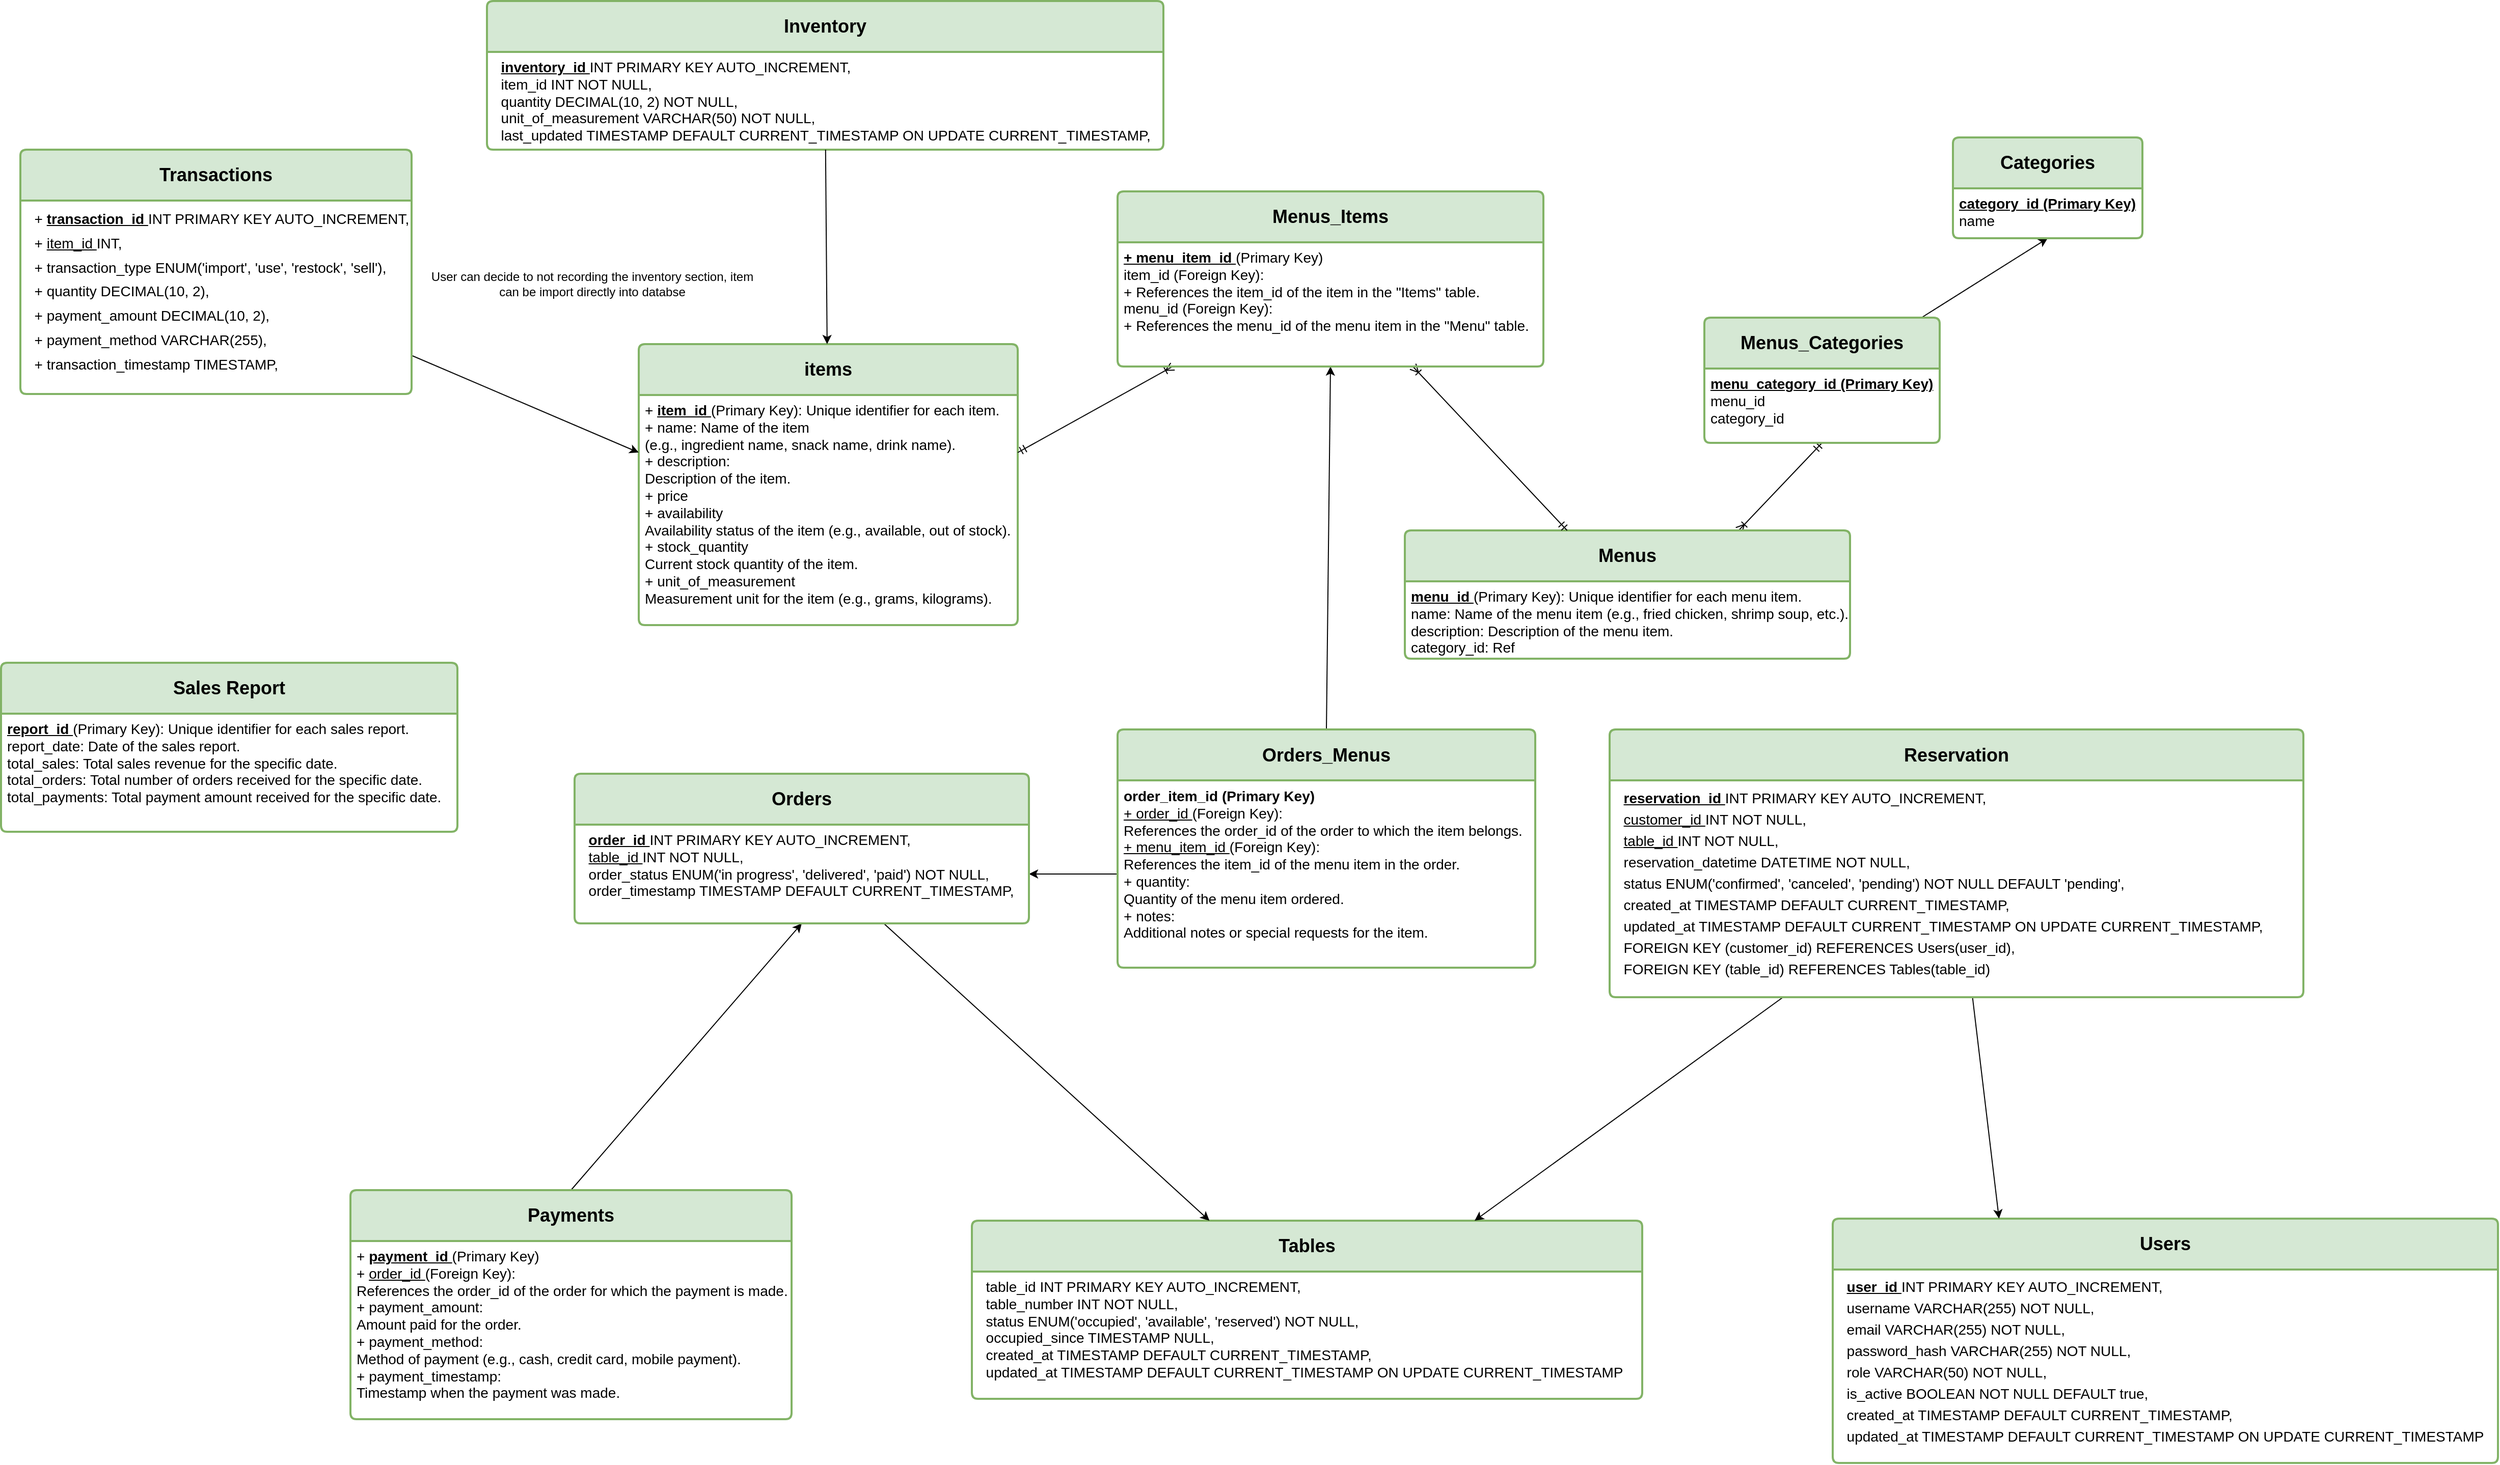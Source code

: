 <mxfile version="21.6.5" type="device" pages="3">
  <diagram name="Trang-1" id="iFU0MZHla55vpfrF85uT">
    <mxGraphModel dx="4160" dy="2669" grid="0" gridSize="10" guides="1" tooltips="1" connect="1" arrows="1" fold="1" page="0" pageScale="1" pageWidth="827" pageHeight="1169" math="0" shadow="0">
      <root>
        <mxCell id="0" />
        <mxCell id="1" parent="0" />
        <mxCell id="gDpafScgUw4IIOWztnrJ-9" style="rounded=0;orthogonalLoop=1;jettySize=auto;html=1;entryX=0.5;entryY=1;entryDx=0;entryDy=0;exitX=0.5;exitY=0;exitDx=0;exitDy=0;fontSize=14;" parent="1" source="tlnyBGycdhl3UOv0Z1U2-16" target="tlnyBGycdhl3UOv0Z1U2-31" edge="1">
          <mxGeometry relative="1" as="geometry">
            <mxPoint x="347.407" y="430" as="sourcePoint" />
            <mxPoint x="356.364" y="360" as="targetPoint" />
          </mxGeometry>
        </mxCell>
        <mxCell id="tlnyBGycdhl3UOv0Z1U2-11" style="rounded=0;orthogonalLoop=1;jettySize=auto;html=1;entryX=1;entryY=0.5;entryDx=0;entryDy=0;exitX=0;exitY=0.5;exitDx=0;exitDy=0;fontSize=14;" parent="1" source="tlnyBGycdhl3UOv0Z1U2-17" target="tlnyBGycdhl3UOv0Z1U2-13" edge="1">
          <mxGeometry relative="1" as="geometry">
            <mxPoint x="313.806" y="470" as="sourcePoint" />
          </mxGeometry>
        </mxCell>
        <mxCell id="gDpafScgUw4IIOWztnrJ-11" style="rounded=0;orthogonalLoop=1;jettySize=auto;html=1;exitX=0.5;exitY=0;exitDx=0;exitDy=0;entryX=0.5;entryY=1;entryDx=0;entryDy=0;fontSize=14;" parent="1" source="tlnyBGycdhl3UOv0Z1U2-18" target="tlnyBGycdhl3UOv0Z1U2-13" edge="1">
          <mxGeometry relative="1" as="geometry">
            <mxPoint x="493.607" y="542" as="sourcePoint" />
            <mxPoint x="373.393" y="470" as="targetPoint" />
          </mxGeometry>
        </mxCell>
        <mxCell id="tlnyBGycdhl3UOv0Z1U2-1" value="&lt;b style=&quot;&quot;&gt;&lt;font style=&quot;font-size: 18px;&quot;&gt;Users&lt;/font&gt;&lt;/b&gt;" style="swimlane;childLayout=stackLayout;horizontal=1;startSize=50;horizontalStack=0;rounded=1;fontSize=14;fontStyle=0;strokeWidth=2;resizeParent=0;resizeLast=1;shadow=0;dashed=0;align=center;arcSize=4;whiteSpace=wrap;html=1;fillColor=#d5e8d4;strokeColor=#82b366;" parent="1" vertex="1">
          <mxGeometry x="809" y="711" width="653" height="240" as="geometry" />
        </mxCell>
        <mxCell id="tlnyBGycdhl3UOv0Z1U2-2" value="&lt;div style=&quot;border-color: var(--border-color); font-size: 14px; line-height: 150%;&quot;&gt;&lt;div style=&quot;border-color: var(--border-color); line-height: 150%;&quot;&gt;&amp;nbsp; &lt;b&gt;&lt;u&gt;user_id &lt;/u&gt;&lt;/b&gt;INT PRIMARY KEY AUTO_INCREMENT,&lt;/div&gt;&lt;div style=&quot;border-color: var(--border-color); line-height: 150%;&quot;&gt;&amp;nbsp; username VARCHAR(255) NOT NULL,&lt;/div&gt;&lt;div style=&quot;border-color: var(--border-color); line-height: 150%;&quot;&gt;&amp;nbsp; email VARCHAR(255) NOT NULL,&lt;/div&gt;&lt;div style=&quot;border-color: var(--border-color); line-height: 150%;&quot;&gt;&amp;nbsp; password_hash VARCHAR(255) NOT NULL,&lt;/div&gt;&lt;div style=&quot;border-color: var(--border-color); line-height: 150%;&quot;&gt;&amp;nbsp; role VARCHAR(50) NOT NULL,&lt;/div&gt;&lt;div style=&quot;border-color: var(--border-color); line-height: 150%;&quot;&gt;&amp;nbsp; is_active BOOLEAN NOT NULL DEFAULT true,&lt;/div&gt;&lt;div style=&quot;border-color: var(--border-color); line-height: 150%;&quot;&gt;&amp;nbsp; created_at TIMESTAMP DEFAULT CURRENT_TIMESTAMP,&lt;/div&gt;&lt;div style=&quot;border-color: var(--border-color); line-height: 150%;&quot;&gt;&amp;nbsp; updated_at TIMESTAMP DEFAULT CURRENT_TIMESTAMP ON UPDATE CURRENT_TIMESTAMP&lt;/div&gt;&lt;/div&gt;" style="align=left;strokeColor=none;fillColor=none;spacingLeft=4;fontSize=14;verticalAlign=top;resizable=0;rotatable=0;part=1;html=1;" parent="tlnyBGycdhl3UOv0Z1U2-1" vertex="1">
          <mxGeometry y="50" width="653" height="190" as="geometry" />
        </mxCell>
        <mxCell id="tlnyBGycdhl3UOv0Z1U2-10" style="rounded=0;orthogonalLoop=1;jettySize=auto;html=1;entryX=0.5;entryY=1;entryDx=0;entryDy=0;fontSize=14;endArrow=ERmandOne;endFill=0;startArrow=ERoneToMany;startFill=0;exitX=0.75;exitY=0;exitDx=0;exitDy=0;" parent="1" source="tlnyBGycdhl3UOv0Z1U2-3" target="tlnyBGycdhl3UOv0Z1U2-9" edge="1">
          <mxGeometry relative="1" as="geometry" />
        </mxCell>
        <mxCell id="tlnyBGycdhl3UOv0Z1U2-3" value="&lt;b style=&quot;&quot;&gt;&lt;font style=&quot;font-size: 18px;&quot;&gt;Menus&lt;/font&gt;&lt;/b&gt;" style="swimlane;childLayout=stackLayout;horizontal=1;startSize=50;horizontalStack=0;rounded=1;fontSize=14;fontStyle=0;strokeWidth=2;resizeParent=0;resizeLast=1;shadow=0;dashed=0;align=center;arcSize=4;whiteSpace=wrap;html=1;fillColor=#d5e8d4;strokeColor=#82b366;" parent="1" vertex="1">
          <mxGeometry x="389" y="35" width="437" height="126" as="geometry" />
        </mxCell>
        <mxCell id="tlnyBGycdhl3UOv0Z1U2-4" value="&lt;div style=&quot;border-color: var(--border-color); font-size: 14px;&quot;&gt;&lt;div style=&quot;border-color: var(--border-color); font-size: 14px;&quot;&gt;&lt;div style=&quot;border-color: var(--border-color); font-size: 14px;&quot;&gt;&lt;u style=&quot;font-size: 14px;&quot;&gt;&lt;b style=&quot;font-size: 14px;&quot;&gt;menu_id &lt;/b&gt;&lt;/u&gt;(Primary Key): Unique identifier for each menu item.&lt;/div&gt;&lt;div style=&quot;border-color: var(--border-color); font-size: 14px;&quot;&gt;name: Name of the menu item (e.g., fried chicken, shrimp soup, etc.).&lt;/div&gt;&lt;div style=&quot;border-color: var(--border-color); font-size: 14px;&quot;&gt;description: Description of the menu item.&lt;/div&gt;&lt;div style=&quot;border-color: var(--border-color); font-size: 14px;&quot;&gt;category_id: Ref&lt;/div&gt;&lt;/div&gt;&lt;/div&gt;" style="align=left;strokeColor=none;fillColor=none;spacingLeft=4;fontSize=14;verticalAlign=top;resizable=0;rotatable=0;part=1;html=1;" parent="tlnyBGycdhl3UOv0Z1U2-3" vertex="1">
          <mxGeometry y="50" width="437" height="76" as="geometry" />
        </mxCell>
        <mxCell id="tlnyBGycdhl3UOv0Z1U2-6" value="&lt;b style=&quot;&quot;&gt;&lt;font style=&quot;font-size: 18px;&quot;&gt;Tables&lt;/font&gt;&lt;/b&gt;" style="swimlane;childLayout=stackLayout;horizontal=1;startSize=50;horizontalStack=0;rounded=1;fontSize=14;fontStyle=0;strokeWidth=2;resizeParent=0;resizeLast=1;shadow=0;dashed=0;align=center;arcSize=4;whiteSpace=wrap;html=1;fillColor=#d5e8d4;strokeColor=#82b366;" parent="1" vertex="1">
          <mxGeometry x="-36" y="713" width="658" height="175" as="geometry" />
        </mxCell>
        <mxCell id="tlnyBGycdhl3UOv0Z1U2-7" value="&lt;div style=&quot;border-color: var(--border-color); font-size: 14px;&quot;&gt;&lt;div style=&quot;border-color: var(--border-color); font-size: 14px;&quot;&gt;&lt;div style=&quot;border-color: var(--border-color);&quot;&gt;&lt;span style=&quot;background-color: initial;&quot;&gt;&amp;nbsp; table_id INT PRIMARY KEY AUTO_INCREMENT,&lt;/span&gt;&lt;br&gt;&lt;/div&gt;&lt;div style=&quot;border-color: var(--border-color);&quot;&gt;&amp;nbsp; table_number INT NOT NULL,&lt;/div&gt;&lt;div style=&quot;border-color: var(--border-color);&quot;&gt;&amp;nbsp; status ENUM(&#39;occupied&#39;, &#39;available&#39;, &#39;reserved&#39;) NOT NULL,&lt;/div&gt;&lt;div style=&quot;border-color: var(--border-color);&quot;&gt;&amp;nbsp; occupied_since TIMESTAMP NULL,&lt;/div&gt;&lt;div style=&quot;border-color: var(--border-color);&quot;&gt;&amp;nbsp; created_at TIMESTAMP DEFAULT CURRENT_TIMESTAMP,&lt;/div&gt;&lt;div style=&quot;border-color: var(--border-color);&quot;&gt;&amp;nbsp; updated_at TIMESTAMP DEFAULT CURRENT_TIMESTAMP ON UPDATE CURRENT_TIMESTAMP&lt;/div&gt;&lt;/div&gt;&lt;/div&gt;" style="align=left;strokeColor=none;fillColor=none;spacingLeft=4;fontSize=14;verticalAlign=top;resizable=0;rotatable=0;part=1;html=1;" parent="tlnyBGycdhl3UOv0Z1U2-6" vertex="1">
          <mxGeometry y="50" width="658" height="125" as="geometry" />
        </mxCell>
        <mxCell id="4KZed-9JrN03BDow-iql-5" style="rounded=0;orthogonalLoop=1;jettySize=auto;html=1;entryX=0.5;entryY=1;entryDx=0;entryDy=0;" parent="1" source="tlnyBGycdhl3UOv0Z1U2-8" target="4KZed-9JrN03BDow-iql-2" edge="1">
          <mxGeometry relative="1" as="geometry" />
        </mxCell>
        <mxCell id="tlnyBGycdhl3UOv0Z1U2-8" value="&lt;b style=&quot;&quot;&gt;&lt;font style=&quot;font-size: 18px;&quot;&gt;Menus_Categories&lt;/font&gt;&lt;/b&gt;" style="swimlane;childLayout=stackLayout;horizontal=1;startSize=50;horizontalStack=0;rounded=1;fontSize=14;fontStyle=0;strokeWidth=2;resizeParent=0;resizeLast=1;shadow=0;dashed=0;align=center;arcSize=4;whiteSpace=wrap;html=1;fillColor=#d5e8d4;strokeColor=#82b366;" parent="1" vertex="1">
          <mxGeometry x="683" y="-174" width="231" height="123" as="geometry" />
        </mxCell>
        <mxCell id="tlnyBGycdhl3UOv0Z1U2-9" value="&lt;div style=&quot;border-color: var(--border-color); font-size: 14px;&quot;&gt;&lt;div style=&quot;border-color: var(--border-color); font-size: 14px;&quot;&gt;&lt;span style=&quot;background-color: initial; font-size: 14px;&quot;&gt;&lt;u style=&quot;font-size: 14px;&quot;&gt;&lt;b style=&quot;font-size: 14px;&quot;&gt;menu_category_id (Primary Key)&lt;/b&gt;&lt;/u&gt;&lt;/span&gt;&lt;br style=&quot;font-size: 14px;&quot;&gt;&lt;/div&gt;&lt;div style=&quot;border-color: var(--border-color); font-size: 14px;&quot;&gt;menu_id&lt;/div&gt;&lt;div style=&quot;border-color: var(--border-color); font-size: 14px;&quot;&gt;category_id&lt;/div&gt;&lt;/div&gt;" style="align=left;strokeColor=none;fillColor=none;spacingLeft=4;fontSize=14;verticalAlign=top;resizable=0;rotatable=0;part=1;html=1;" parent="tlnyBGycdhl3UOv0Z1U2-8" vertex="1">
          <mxGeometry y="50" width="231" height="73" as="geometry" />
        </mxCell>
        <mxCell id="tlnyBGycdhl3UOv0Z1U2-27" style="rounded=0;orthogonalLoop=1;jettySize=auto;html=1;fontSize=14;" parent="1" source="tlnyBGycdhl3UOv0Z1U2-12" target="tlnyBGycdhl3UOv0Z1U2-6" edge="1">
          <mxGeometry relative="1" as="geometry" />
        </mxCell>
        <mxCell id="tlnyBGycdhl3UOv0Z1U2-12" value="&lt;b style=&quot;&quot;&gt;&lt;font style=&quot;font-size: 18px;&quot;&gt;Orders&lt;/font&gt;&lt;/b&gt;" style="swimlane;childLayout=stackLayout;horizontal=1;startSize=50;horizontalStack=0;rounded=1;fontSize=14;fontStyle=0;strokeWidth=2;resizeParent=0;resizeLast=1;shadow=0;dashed=0;align=center;arcSize=4;whiteSpace=wrap;html=1;fillColor=#d5e8d4;strokeColor=#82b366;" parent="1" vertex="1">
          <mxGeometry x="-426" y="274" width="446" height="147" as="geometry" />
        </mxCell>
        <mxCell id="tlnyBGycdhl3UOv0Z1U2-13" value="&lt;div style=&quot;border-color: var(--border-color); font-size: 14px;&quot;&gt;&lt;div style=&quot;border-color: var(--border-color); font-size: 14px;&quot;&gt;&lt;div style=&quot;border-color: var(--border-color); font-size: 14px;&quot;&gt;&lt;div style=&quot;border-color: var(--border-color);&quot;&gt;&amp;nbsp;&amp;nbsp;&lt;b&gt;&lt;u&gt;order_id &lt;/u&gt;&lt;/b&gt;INT PRIMARY KEY AUTO_INCREMENT,&lt;/div&gt;&lt;div style=&quot;border-color: var(--border-color);&quot;&gt;&amp;nbsp; &lt;u&gt;table_id &lt;/u&gt;INT NOT NULL,&lt;/div&gt;&lt;div style=&quot;border-color: var(--border-color);&quot;&gt;&amp;nbsp; order_status ENUM(&#39;in progress&#39;, &#39;delivered&#39;, &#39;paid&#39;) NOT NULL,&lt;/div&gt;&lt;div style=&quot;border-color: var(--border-color);&quot;&gt;&amp;nbsp; order_timestamp TIMESTAMP DEFAULT CURRENT_TIMESTAMP,&lt;/div&gt;&lt;/div&gt;&lt;/div&gt;&lt;/div&gt;" style="align=left;strokeColor=none;fillColor=none;spacingLeft=4;fontSize=14;verticalAlign=top;resizable=0;rotatable=0;part=1;html=1;" parent="tlnyBGycdhl3UOv0Z1U2-12" vertex="1">
          <mxGeometry y="50" width="446" height="97" as="geometry" />
        </mxCell>
        <mxCell id="tlnyBGycdhl3UOv0Z1U2-16" value="&lt;b style=&quot;&quot;&gt;&lt;font style=&quot;font-size: 18px;&quot;&gt;Orders_Menus&lt;/font&gt;&lt;/b&gt;" style="swimlane;childLayout=stackLayout;horizontal=1;startSize=50;horizontalStack=0;rounded=1;fontSize=14;fontStyle=0;strokeWidth=2;resizeParent=0;resizeLast=1;shadow=0;dashed=0;align=center;arcSize=4;whiteSpace=wrap;html=1;fillColor=#d5e8d4;strokeColor=#82b366;" parent="1" vertex="1">
          <mxGeometry x="107" y="230.5" width="410" height="234" as="geometry" />
        </mxCell>
        <mxCell id="tlnyBGycdhl3UOv0Z1U2-17" value="&lt;div style=&quot;border-color: var(--border-color); font-size: 14px;&quot;&gt;&lt;div style=&quot;border-color: var(--border-color); font-size: 14px;&quot;&gt;&lt;div style=&quot;border-color: var(--border-color); font-size: 14px;&quot;&gt;&lt;div style=&quot;border-color: var(--border-color); font-size: 14px;&quot;&gt;&lt;span style=&quot;background-color: initial; font-size: 14px;&quot;&gt;&lt;b style=&quot;font-size: 14px;&quot;&gt;order_item_id (Primary Key)&lt;/b&gt;&lt;/span&gt;&lt;br style=&quot;font-size: 14px;&quot;&gt;&lt;/div&gt;&lt;div style=&quot;border-color: var(--border-color); font-size: 14px;&quot;&gt;&lt;u style=&quot;font-size: 14px;&quot;&gt;+ order_id &lt;/u&gt;(Foreign Key):&amp;nbsp;&lt;/div&gt;&lt;div style=&quot;border-color: var(--border-color); font-size: 14px;&quot;&gt;References the order_id of the order to which the item belongs.&lt;/div&gt;&lt;div style=&quot;border-color: var(--border-color); font-size: 14px;&quot;&gt;&lt;u style=&quot;font-size: 14px;&quot;&gt;+ menu_item_id &lt;/u&gt;(Foreign Key):&amp;nbsp;&lt;/div&gt;&lt;div style=&quot;border-color: var(--border-color); font-size: 14px;&quot;&gt;References the item_id of the menu item in the order.&lt;/div&gt;&lt;div style=&quot;border-color: var(--border-color); font-size: 14px;&quot;&gt;+ quantity:&amp;nbsp;&lt;/div&gt;&lt;div style=&quot;border-color: var(--border-color); font-size: 14px;&quot;&gt;Quantity of the menu item ordered.&lt;/div&gt;&lt;div style=&quot;border-color: var(--border-color); font-size: 14px;&quot;&gt;+ notes:&amp;nbsp;&lt;/div&gt;&lt;div style=&quot;border-color: var(--border-color); font-size: 14px;&quot;&gt;Additional notes or special requests for the item.&lt;/div&gt;&lt;/div&gt;&lt;/div&gt;&lt;/div&gt;" style="align=left;strokeColor=none;fillColor=none;spacingLeft=4;fontSize=14;verticalAlign=top;resizable=0;rotatable=0;part=1;html=1;" parent="tlnyBGycdhl3UOv0Z1U2-16" vertex="1">
          <mxGeometry y="50" width="410" height="184" as="geometry" />
        </mxCell>
        <mxCell id="tlnyBGycdhl3UOv0Z1U2-18" value="&lt;b style=&quot;&quot;&gt;&lt;font style=&quot;font-size: 18px;&quot;&gt;Payments&lt;/font&gt;&lt;/b&gt;" style="swimlane;childLayout=stackLayout;horizontal=1;startSize=50;horizontalStack=0;rounded=1;fontSize=14;fontStyle=0;strokeWidth=2;resizeParent=0;resizeLast=1;shadow=0;dashed=0;align=center;arcSize=4;whiteSpace=wrap;html=1;fillColor=#d5e8d4;strokeColor=#82b366;" parent="1" vertex="1">
          <mxGeometry x="-646" y="683" width="433" height="225" as="geometry" />
        </mxCell>
        <mxCell id="tlnyBGycdhl3UOv0Z1U2-19" value="&lt;div style=&quot;border-color: var(--border-color); font-size: 14px;&quot;&gt;&lt;div style=&quot;border-color: var(--border-color); font-size: 14px;&quot;&gt;&lt;div style=&quot;border-color: var(--border-color); font-size: 14px;&quot;&gt;&lt;div style=&quot;border-color: var(--border-color); font-size: 14px;&quot;&gt;&lt;div style=&quot;border-color: var(--border-color); font-size: 14px;&quot;&gt;+ &lt;u style=&quot;font-size: 14px;&quot;&gt;&lt;b style=&quot;font-size: 14px;&quot;&gt;payment_id &lt;/b&gt;&lt;/u&gt;(Primary Key)&lt;/div&gt;&lt;div style=&quot;border-color: var(--border-color); font-size: 14px;&quot;&gt;+ &lt;u style=&quot;font-size: 14px;&quot;&gt;order_id &lt;/u&gt;(Foreign Key):&amp;nbsp;&lt;/div&gt;&lt;div style=&quot;border-color: var(--border-color); font-size: 14px;&quot;&gt;References the order_id of the order for which the payment is made.&lt;/div&gt;&lt;div style=&quot;border-color: var(--border-color); font-size: 14px;&quot;&gt;+ payment_amount:&amp;nbsp;&lt;/div&gt;&lt;div style=&quot;border-color: var(--border-color); font-size: 14px;&quot;&gt;Amount paid for the order.&lt;/div&gt;&lt;div style=&quot;border-color: var(--border-color); font-size: 14px;&quot;&gt;+ payment_method:&amp;nbsp;&lt;/div&gt;&lt;div style=&quot;border-color: var(--border-color); font-size: 14px;&quot;&gt;Method of payment (e.g., cash, credit card, mobile payment).&lt;/div&gt;&lt;div style=&quot;border-color: var(--border-color); font-size: 14px;&quot;&gt;+ payment_timestamp:&amp;nbsp;&lt;/div&gt;&lt;div style=&quot;border-color: var(--border-color); font-size: 14px;&quot;&gt;Timestamp when the payment was made.&lt;/div&gt;&lt;/div&gt;&lt;/div&gt;&lt;/div&gt;&lt;/div&gt;" style="align=left;strokeColor=none;fillColor=none;spacingLeft=4;fontSize=14;verticalAlign=top;resizable=0;rotatable=0;part=1;html=1;rounded=0;" parent="tlnyBGycdhl3UOv0Z1U2-18" vertex="1">
          <mxGeometry y="50" width="433" height="175" as="geometry" />
        </mxCell>
        <mxCell id="tlnyBGycdhl3UOv0Z1U2-24" style="rounded=0;orthogonalLoop=1;jettySize=auto;html=1;entryX=0.25;entryY=0;entryDx=0;entryDy=0;fontSize=14;" parent="1" source="tlnyBGycdhl3UOv0Z1U2-20" target="tlnyBGycdhl3UOv0Z1U2-1" edge="1">
          <mxGeometry relative="1" as="geometry" />
        </mxCell>
        <mxCell id="tlnyBGycdhl3UOv0Z1U2-25" style="rounded=0;orthogonalLoop=1;jettySize=auto;html=1;entryX=0.75;entryY=0;entryDx=0;entryDy=0;exitX=0.25;exitY=1;exitDx=0;exitDy=0;fontSize=14;" parent="1" source="tlnyBGycdhl3UOv0Z1U2-21" target="tlnyBGycdhl3UOv0Z1U2-6" edge="1">
          <mxGeometry relative="1" as="geometry" />
        </mxCell>
        <mxCell id="tlnyBGycdhl3UOv0Z1U2-20" value="&lt;b style=&quot;&quot;&gt;&lt;font style=&quot;font-size: 18px;&quot;&gt;Reservation&lt;/font&gt;&lt;/b&gt;" style="swimlane;childLayout=stackLayout;horizontal=1;startSize=50;horizontalStack=0;rounded=1;fontSize=14;fontStyle=0;strokeWidth=2;resizeParent=0;resizeLast=1;shadow=0;dashed=0;align=center;arcSize=4;whiteSpace=wrap;html=1;fillColor=#d5e8d4;strokeColor=#82b366;" parent="1" vertex="1">
          <mxGeometry x="590" y="230.5" width="681" height="263" as="geometry" />
        </mxCell>
        <mxCell id="tlnyBGycdhl3UOv0Z1U2-21" value="&lt;div style=&quot;border-color: var(--border-color); font-size: 14px;&quot;&gt;&lt;div style=&quot;border-color: var(--border-color); font-size: 14px;&quot;&gt;&lt;div style=&quot;border-color: var(--border-color); font-size: 14px;&quot;&gt;&lt;div style=&quot;border-color: var(--border-color); font-size: 14px;&quot;&gt;&lt;div style=&quot;border-color: var(--border-color); font-size: 14px; line-height: 150%;&quot;&gt;&lt;div style=&quot;border-color: var(--border-color); line-height: 150%;&quot;&gt;&amp;nbsp; &lt;b&gt;&lt;u&gt;reservation_id &lt;/u&gt;&lt;/b&gt;INT PRIMARY KEY AUTO_INCREMENT,&lt;/div&gt;&lt;div style=&quot;border-color: var(--border-color); line-height: 150%;&quot;&gt;&amp;nbsp; &lt;u&gt;customer_id &lt;/u&gt;INT NOT NULL,&lt;/div&gt;&lt;div style=&quot;border-color: var(--border-color); line-height: 150%;&quot;&gt;&amp;nbsp; &lt;u&gt;table_id &lt;/u&gt;INT NOT NULL,&lt;/div&gt;&lt;div style=&quot;border-color: var(--border-color); line-height: 150%;&quot;&gt;&amp;nbsp; reservation_datetime DATETIME NOT NULL,&lt;/div&gt;&lt;div style=&quot;border-color: var(--border-color); line-height: 150%;&quot;&gt;&amp;nbsp; status ENUM(&#39;confirmed&#39;, &#39;canceled&#39;, &#39;pending&#39;) NOT NULL DEFAULT &#39;pending&#39;,&lt;/div&gt;&lt;div style=&quot;border-color: var(--border-color); line-height: 150%;&quot;&gt;&amp;nbsp; created_at TIMESTAMP DEFAULT CURRENT_TIMESTAMP,&lt;/div&gt;&lt;div style=&quot;border-color: var(--border-color); line-height: 150%;&quot;&gt;&amp;nbsp; updated_at TIMESTAMP DEFAULT CURRENT_TIMESTAMP ON UPDATE CURRENT_TIMESTAMP,&lt;/div&gt;&lt;div style=&quot;border-color: var(--border-color); line-height: 150%;&quot;&gt;&amp;nbsp; FOREIGN KEY (customer_id) REFERENCES Users(user_id),&lt;/div&gt;&lt;div style=&quot;border-color: var(--border-color); line-height: 150%;&quot;&gt;&amp;nbsp; FOREIGN KEY (table_id) REFERENCES Tables(table_id)&lt;/div&gt;&lt;/div&gt;&lt;/div&gt;&lt;/div&gt;&lt;/div&gt;&lt;/div&gt;" style="align=left;strokeColor=none;fillColor=none;spacingLeft=4;fontSize=14;verticalAlign=top;resizable=0;rotatable=0;part=1;html=1;" parent="tlnyBGycdhl3UOv0Z1U2-20" vertex="1">
          <mxGeometry y="50" width="681" height="213" as="geometry" />
        </mxCell>
        <mxCell id="tlnyBGycdhl3UOv0Z1U2-28" value="&lt;b style=&quot;&quot;&gt;&lt;font style=&quot;font-size: 18px;&quot;&gt;items&lt;/font&gt;&lt;/b&gt;" style="swimlane;childLayout=stackLayout;horizontal=1;startSize=50;horizontalStack=0;rounded=1;fontSize=14;fontStyle=0;strokeWidth=2;resizeParent=0;resizeLast=1;shadow=0;dashed=0;align=center;arcSize=4;whiteSpace=wrap;html=1;fillColor=#d5e8d4;strokeColor=#82b366;" parent="1" vertex="1">
          <mxGeometry x="-363" y="-148" width="372" height="276" as="geometry" />
        </mxCell>
        <mxCell id="tlnyBGycdhl3UOv0Z1U2-29" value="&lt;div style=&quot;border-color: var(--border-color); font-size: 14px;&quot;&gt;&lt;div style=&quot;border-color: var(--border-color); font-size: 14px;&quot;&gt;&lt;div style=&quot;border-color: var(--border-color); font-size: 14px;&quot;&gt;+ &lt;u style=&quot;font-size: 14px;&quot;&gt;&lt;b style=&quot;font-size: 14px;&quot;&gt;item_id &lt;/b&gt;&lt;/u&gt;(Primary Key): Unique identifier for each item.&lt;/div&gt;&lt;div style=&quot;border-color: var(--border-color); font-size: 14px;&quot;&gt;+ name: Name of the item&amp;nbsp;&lt;/div&gt;&lt;div style=&quot;border-color: var(--border-color); font-size: 14px;&quot;&gt;(e.g., ingredient name, snack name, drink name).&lt;/div&gt;&lt;div style=&quot;border-color: var(--border-color); font-size: 14px;&quot;&gt;+ description:&amp;nbsp;&lt;/div&gt;&lt;div style=&quot;border-color: var(--border-color); font-size: 14px;&quot;&gt;Description of the item.&lt;/div&gt;&lt;div style=&quot;border-color: var(--border-color); font-size: 14px;&quot;&gt;+ price&lt;/div&gt;&lt;div style=&quot;border-color: var(--border-color); font-size: 14px;&quot;&gt;+ availability&lt;/div&gt;&lt;div style=&quot;border-color: var(--border-color); font-size: 14px;&quot;&gt;Availability status of the item (e.g., available, out of stock).&lt;/div&gt;&lt;div style=&quot;border-color: var(--border-color); font-size: 14px;&quot;&gt;+ stock_quantity&lt;/div&gt;&lt;div style=&quot;border-color: var(--border-color); font-size: 14px;&quot;&gt;Current stock quantity of the item.&lt;/div&gt;&lt;div style=&quot;border-color: var(--border-color); font-size: 14px;&quot;&gt;+ unit_of_measurement&lt;/div&gt;&lt;div style=&quot;border-color: var(--border-color); font-size: 14px;&quot;&gt;Measurement unit for the item (e.g., grams, kilograms).&lt;/div&gt;&lt;/div&gt;&lt;/div&gt;" style="align=left;strokeColor=none;fillColor=none;spacingLeft=4;fontSize=14;verticalAlign=top;resizable=0;rotatable=0;part=1;html=1;" parent="tlnyBGycdhl3UOv0Z1U2-28" vertex="1">
          <mxGeometry y="50" width="372" height="226" as="geometry" />
        </mxCell>
        <mxCell id="tlnyBGycdhl3UOv0Z1U2-32" style="rounded=0;orthogonalLoop=1;jettySize=auto;html=1;entryX=1;entryY=0.25;entryDx=0;entryDy=0;fontSize=14;startArrow=ERoneToMany;startFill=0;endArrow=ERmandOne;endFill=0;" parent="1" source="tlnyBGycdhl3UOv0Z1U2-30" target="tlnyBGycdhl3UOv0Z1U2-29" edge="1">
          <mxGeometry relative="1" as="geometry" />
        </mxCell>
        <mxCell id="tlnyBGycdhl3UOv0Z1U2-33" style="rounded=0;orthogonalLoop=1;jettySize=auto;html=1;fontSize=14;startArrow=ERoneToMany;startFill=0;endArrow=ERmandOne;endFill=0;" parent="1" source="tlnyBGycdhl3UOv0Z1U2-30" target="tlnyBGycdhl3UOv0Z1U2-3" edge="1">
          <mxGeometry relative="1" as="geometry" />
        </mxCell>
        <mxCell id="tlnyBGycdhl3UOv0Z1U2-30" value="&lt;b style=&quot;&quot;&gt;&lt;font style=&quot;font-size: 18px;&quot;&gt;Menus_Items&lt;/font&gt;&lt;/b&gt;" style="swimlane;childLayout=stackLayout;horizontal=1;startSize=50;horizontalStack=0;rounded=1;fontSize=14;fontStyle=0;strokeWidth=2;resizeParent=0;resizeLast=1;shadow=0;dashed=0;align=center;arcSize=4;whiteSpace=wrap;html=1;fillColor=#d5e8d4;strokeColor=#82b366;" parent="1" vertex="1">
          <mxGeometry x="107" y="-298" width="418" height="172" as="geometry" />
        </mxCell>
        <mxCell id="tlnyBGycdhl3UOv0Z1U2-31" value="&lt;div style=&quot;border-color: var(--border-color); font-size: 14px;&quot;&gt;&lt;div style=&quot;border-color: var(--border-color); font-size: 14px;&quot;&gt;&lt;div style=&quot;border-color: var(--border-color); font-size: 14px;&quot;&gt;&lt;div style=&quot;border-color: var(--border-color); font-size: 14px;&quot;&gt;&lt;u style=&quot;font-size: 14px;&quot;&gt;&lt;b style=&quot;font-size: 14px;&quot;&gt;+ menu_item_id &lt;/b&gt;&lt;/u&gt;(Primary Key)&lt;/div&gt;&lt;div style=&quot;border-color: var(--border-color); font-size: 14px;&quot;&gt;item_id (Foreign Key):&amp;nbsp;&lt;/div&gt;&lt;div style=&quot;border-color: var(--border-color); font-size: 14px;&quot;&gt;+ References the item_id of the item in the &quot;Items&quot; table.&lt;/div&gt;&lt;div style=&quot;border-color: var(--border-color); font-size: 14px;&quot;&gt;menu_id (Foreign Key):&amp;nbsp;&lt;/div&gt;&lt;div style=&quot;border-color: var(--border-color); font-size: 14px;&quot;&gt;+ References the menu_id of the menu item in the &quot;Menu&quot; table.&lt;/div&gt;&lt;/div&gt;&lt;/div&gt;&lt;/div&gt;" style="align=left;strokeColor=none;fillColor=none;spacingLeft=4;fontSize=14;verticalAlign=top;resizable=0;rotatable=0;part=1;html=1;" parent="tlnyBGycdhl3UOv0Z1U2-30" vertex="1">
          <mxGeometry y="50" width="418" height="122" as="geometry" />
        </mxCell>
        <mxCell id="tlnyBGycdhl3UOv0Z1U2-42" style="rounded=0;orthogonalLoop=1;jettySize=auto;html=1;entryX=0;entryY=0.25;entryDx=0;entryDy=0;fontSize=14;" parent="1" source="tlnyBGycdhl3UOv0Z1U2-35" target="tlnyBGycdhl3UOv0Z1U2-29" edge="1">
          <mxGeometry relative="1" as="geometry" />
        </mxCell>
        <mxCell id="tlnyBGycdhl3UOv0Z1U2-35" value="&lt;b style=&quot;&quot;&gt;&lt;font style=&quot;font-size: 18px;&quot;&gt;Transactions &lt;/font&gt;&lt;/b&gt;" style="swimlane;childLayout=stackLayout;horizontal=1;startSize=50;horizontalStack=0;rounded=1;fontSize=14;fontStyle=0;strokeWidth=2;resizeParent=0;resizeLast=1;shadow=0;dashed=0;align=center;arcSize=4;whiteSpace=wrap;html=1;fillColor=#d5e8d4;strokeColor=#82b366;" parent="1" vertex="1">
          <mxGeometry x="-970" y="-339" width="384" height="240" as="geometry" />
        </mxCell>
        <mxCell id="tlnyBGycdhl3UOv0Z1U2-36" value="&lt;div style=&quot;border-color: var(--border-color); font-size: 14px;&quot;&gt;&lt;div style=&quot;border-color: var(--border-color); font-size: 14px;&quot;&gt;&lt;div style=&quot;border-color: var(--border-color); font-size: 14px;&quot;&gt;&lt;div style=&quot;border-color: var(--border-color); font-size: 14px; line-height: 170%;&quot;&gt;&lt;div style=&quot;border-color: var(--border-color); font-size: 14px; line-height: 170%;&quot;&gt;&lt;div style=&quot;border-color: var(--border-color); line-height: 170%;&quot;&gt;&amp;nbsp; + &lt;b&gt;&lt;u&gt;transaction_id &lt;/u&gt;&lt;/b&gt;INT PRIMARY KEY AUTO_INCREMENT,&lt;/div&gt;&lt;div style=&quot;border-color: var(--border-color); line-height: 170%;&quot;&gt;&amp;nbsp; + &lt;u&gt;item_id &lt;/u&gt;INT,&lt;/div&gt;&lt;div style=&quot;border-color: var(--border-color); line-height: 170%;&quot;&gt;&amp;nbsp; + transaction_type ENUM(&#39;import&#39;, &#39;use&#39;, &#39;restock&#39;, &#39;sell&#39;),&lt;/div&gt;&lt;div style=&quot;border-color: var(--border-color); line-height: 170%;&quot;&gt;&amp;nbsp; + quantity DECIMAL(10, 2),&lt;/div&gt;&lt;div style=&quot;border-color: var(--border-color); line-height: 170%;&quot;&gt;&amp;nbsp; + payment_amount DECIMAL(10, 2),&lt;/div&gt;&lt;div style=&quot;border-color: var(--border-color); line-height: 170%;&quot;&gt;&amp;nbsp; + payment_method VARCHAR(255),&lt;/div&gt;&lt;div style=&quot;border-color: var(--border-color); line-height: 170%;&quot;&gt;&amp;nbsp; + transaction_timestamp TIMESTAMP,&lt;/div&gt;&lt;/div&gt;&lt;/div&gt;&lt;/div&gt;&lt;/div&gt;&lt;/div&gt;" style="align=left;strokeColor=none;fillColor=none;spacingLeft=4;fontSize=14;verticalAlign=top;resizable=0;rotatable=0;part=1;html=1;" parent="tlnyBGycdhl3UOv0Z1U2-35" vertex="1">
          <mxGeometry y="50" width="384" height="190" as="geometry" />
        </mxCell>
        <mxCell id="tlnyBGycdhl3UOv0Z1U2-37" value="&lt;b style=&quot;&quot;&gt;&lt;font style=&quot;font-size: 18px;&quot;&gt;Sales Report&lt;/font&gt;&lt;/b&gt;" style="swimlane;childLayout=stackLayout;horizontal=1;startSize=50;horizontalStack=0;rounded=1;fontSize=14;fontStyle=0;strokeWidth=2;resizeParent=0;resizeLast=1;shadow=0;dashed=0;align=center;arcSize=4;whiteSpace=wrap;html=1;fillColor=#d5e8d4;strokeColor=#82b366;" parent="1" vertex="1">
          <mxGeometry x="-989" y="165" width="448" height="166" as="geometry" />
        </mxCell>
        <mxCell id="tlnyBGycdhl3UOv0Z1U2-38" value="&lt;div style=&quot;border-color: var(--border-color); font-size: 14px;&quot;&gt;&lt;div style=&quot;border-color: var(--border-color); font-size: 14px;&quot;&gt;&lt;div style=&quot;border-color: var(--border-color); font-size: 14px;&quot;&gt;&lt;div style=&quot;border-color: var(--border-color); font-size: 14px;&quot;&gt;&lt;div style=&quot;border-color: var(--border-color); font-size: 14px;&quot;&gt;&lt;u style=&quot;font-size: 14px;&quot;&gt;&lt;b style=&quot;font-size: 14px;&quot;&gt;report_id &lt;/b&gt;&lt;/u&gt;(Primary Key): Unique identifier for each sales report.&lt;/div&gt;&lt;div style=&quot;border-color: var(--border-color); font-size: 14px;&quot;&gt;report_date: Date of the sales report.&lt;/div&gt;&lt;div style=&quot;border-color: var(--border-color); font-size: 14px;&quot;&gt;total_sales: Total sales revenue for the specific date.&lt;/div&gt;&lt;div style=&quot;border-color: var(--border-color); font-size: 14px;&quot;&gt;total_orders: Total number of orders received for the specific date.&lt;/div&gt;&lt;div style=&quot;border-color: var(--border-color); font-size: 14px;&quot;&gt;total_payments: Total payment amount received for the specific date.&lt;/div&gt;&lt;/div&gt;&lt;/div&gt;&lt;/div&gt;&lt;/div&gt;" style="align=left;strokeColor=none;fillColor=none;spacingLeft=4;fontSize=14;verticalAlign=top;resizable=0;rotatable=0;part=1;html=1;" parent="tlnyBGycdhl3UOv0Z1U2-37" vertex="1">
          <mxGeometry y="50" width="448" height="116" as="geometry" />
        </mxCell>
        <mxCell id="ZRD5mA5tjMRim-bTO9R6-5" value="User can decide to not recording the inventory section, item &lt;br&gt;can be import directly into databse" style="text;html=1;align=center;verticalAlign=middle;resizable=0;points=[];autosize=1;strokeColor=none;fillColor=none;" parent="1" vertex="1">
          <mxGeometry x="-576" y="-228" width="334" height="41" as="geometry" />
        </mxCell>
        <mxCell id="4KZed-9JrN03BDow-iql-1" value="&lt;b style=&quot;&quot;&gt;&lt;font style=&quot;font-size: 18px;&quot;&gt;Categories&lt;/font&gt;&lt;/b&gt;" style="swimlane;childLayout=stackLayout;horizontal=1;startSize=50;horizontalStack=0;rounded=1;fontSize=14;fontStyle=0;strokeWidth=2;resizeParent=0;resizeLast=1;shadow=0;dashed=0;align=center;arcSize=4;whiteSpace=wrap;html=1;fillColor=#d5e8d4;strokeColor=#82b366;" parent="1" vertex="1">
          <mxGeometry x="927" y="-351" width="186" height="99" as="geometry" />
        </mxCell>
        <mxCell id="4KZed-9JrN03BDow-iql-2" value="&lt;div style=&quot;border-color: var(--border-color); font-size: 14px;&quot;&gt;&lt;div style=&quot;border-color: var(--border-color); font-size: 14px;&quot;&gt;&lt;span style=&quot;background-color: initial; font-size: 14px;&quot;&gt;&lt;u style=&quot;font-size: 14px;&quot;&gt;&lt;b style=&quot;font-size: 14px;&quot;&gt;category_id (Primary Key)&lt;/b&gt;&lt;/u&gt;&lt;/span&gt;&lt;br style=&quot;font-size: 14px;&quot;&gt;&lt;/div&gt;&lt;div style=&quot;border-color: var(--border-color); font-size: 14px;&quot;&gt;name&lt;/div&gt;&lt;/div&gt;" style="align=left;strokeColor=none;fillColor=none;spacingLeft=4;fontSize=14;verticalAlign=top;resizable=0;rotatable=0;part=1;html=1;" parent="4KZed-9JrN03BDow-iql-1" vertex="1">
          <mxGeometry y="50" width="186" height="49" as="geometry" />
        </mxCell>
        <mxCell id="4KZed-9JrN03BDow-iql-6" value="&lt;b style=&quot;&quot;&gt;&lt;font style=&quot;font-size: 18px;&quot;&gt;Inventory&lt;/font&gt;&lt;/b&gt;" style="swimlane;childLayout=stackLayout;horizontal=1;startSize=50;horizontalStack=0;rounded=1;fontSize=14;fontStyle=0;strokeWidth=2;resizeParent=0;resizeLast=1;shadow=0;dashed=0;align=center;arcSize=4;whiteSpace=wrap;html=1;fillColor=#d5e8d4;strokeColor=#82b366;" parent="1" vertex="1">
          <mxGeometry x="-512" y="-485" width="664" height="146" as="geometry" />
        </mxCell>
        <mxCell id="4KZed-9JrN03BDow-iql-7" value="&lt;div style=&quot;border-color: var(--border-color); font-size: 14px;&quot;&gt;&lt;div style=&quot;border-color: var(--border-color); font-size: 14px;&quot;&gt;&lt;div style=&quot;border-color: var(--border-color); font-size: 14px;&quot;&gt;&lt;div style=&quot;border-color: var(--border-color);&quot;&gt;&lt;div style=&quot;border-color: var(--border-color);&quot;&gt;&amp;nbsp; &lt;u&gt;&lt;b&gt;inventory_id &lt;/b&gt;&lt;/u&gt;INT PRIMARY KEY AUTO_INCREMENT,&lt;/div&gt;&lt;div style=&quot;border-color: var(--border-color);&quot;&gt;&amp;nbsp; item_id INT NOT NULL,&lt;/div&gt;&lt;div style=&quot;border-color: var(--border-color);&quot;&gt;&amp;nbsp; quantity DECIMAL(10, 2) NOT NULL,&lt;/div&gt;&lt;div style=&quot;border-color: var(--border-color);&quot;&gt;&amp;nbsp; unit_of_measurement VARCHAR(50) NOT NULL,&lt;/div&gt;&lt;div style=&quot;border-color: var(--border-color);&quot;&gt;&amp;nbsp; last_updated TIMESTAMP DEFAULT CURRENT_TIMESTAMP ON UPDATE CURRENT_TIMESTAMP,&lt;/div&gt;&lt;/div&gt;&lt;/div&gt;&lt;/div&gt;&lt;/div&gt;" style="align=left;strokeColor=none;fillColor=none;spacingLeft=4;fontSize=14;verticalAlign=top;resizable=0;rotatable=0;part=1;html=1;" parent="4KZed-9JrN03BDow-iql-6" vertex="1">
          <mxGeometry y="50" width="664" height="96" as="geometry" />
        </mxCell>
        <mxCell id="4KZed-9JrN03BDow-iql-8" style="rounded=0;orthogonalLoop=1;jettySize=auto;html=1;" parent="1" source="4KZed-9JrN03BDow-iql-7" target="tlnyBGycdhl3UOv0Z1U2-28" edge="1">
          <mxGeometry relative="1" as="geometry" />
        </mxCell>
      </root>
    </mxGraphModel>
  </diagram>
  <diagram id="kH9iOWv6fZXzeBtemc18" name="Page-2">
    <mxGraphModel dx="2435" dy="1084" grid="0" gridSize="10" guides="1" tooltips="1" connect="1" arrows="1" fold="1" page="0" pageScale="1" pageWidth="850" pageHeight="1100" math="0" shadow="0">
      <root>
        <mxCell id="0" />
        <mxCell id="1" parent="0" />
        <mxCell id="Qnssa7Y3MquV65bTYyZ--1" style="rounded=0;orthogonalLoop=1;jettySize=auto;html=1;entryX=0.5;entryY=1;entryDx=0;entryDy=0;exitX=0.5;exitY=0;exitDx=0;exitDy=0;fontSize=15;endSize=12;startSize=12;" parent="1" source="Qnssa7Y3MquV65bTYyZ--16" target="Qnssa7Y3MquV65bTYyZ--29" edge="1">
          <mxGeometry relative="1" as="geometry">
            <mxPoint x="347.407" y="430" as="sourcePoint" />
            <mxPoint x="356.364" y="360" as="targetPoint" />
          </mxGeometry>
        </mxCell>
        <mxCell id="Qnssa7Y3MquV65bTYyZ--2" style="rounded=0;orthogonalLoop=1;jettySize=auto;html=1;entryX=1;entryY=0.5;entryDx=0;entryDy=0;exitX=0;exitY=0.5;exitDx=0;exitDy=0;fontSize=15;endSize=12;startSize=12;" parent="1" source="Qnssa7Y3MquV65bTYyZ--17" target="Qnssa7Y3MquV65bTYyZ--15" edge="1">
          <mxGeometry relative="1" as="geometry">
            <mxPoint x="313.806" y="470" as="sourcePoint" />
          </mxGeometry>
        </mxCell>
        <mxCell id="Qnssa7Y3MquV65bTYyZ--3" style="rounded=0;orthogonalLoop=1;jettySize=auto;html=1;exitX=0.5;exitY=0;exitDx=0;exitDy=0;entryX=0.5;entryY=1;entryDx=0;entryDy=0;fontSize=15;endSize=12;startSize=12;" parent="1" source="Qnssa7Y3MquV65bTYyZ--18" target="Qnssa7Y3MquV65bTYyZ--15" edge="1">
          <mxGeometry relative="1" as="geometry">
            <mxPoint x="493.607" y="542" as="sourcePoint" />
            <mxPoint x="373.393" y="470" as="targetPoint" />
          </mxGeometry>
        </mxCell>
        <mxCell id="Qnssa7Y3MquV65bTYyZ--4" value="&lt;b style=&quot;font-size: 18px;&quot;&gt;&lt;font style=&quot;font-size: 18px;&quot;&gt;Users&lt;/font&gt;&lt;/b&gt;" style="swimlane;childLayout=stackLayout;horizontal=1;startSize=50;horizontalStack=0;rounded=1;fontSize=18;fontStyle=0;strokeWidth=2;resizeParent=0;resizeLast=1;shadow=0;dashed=0;align=center;arcSize=4;whiteSpace=wrap;html=1;aspect=fixed;" parent="1" vertex="1">
          <mxGeometry x="346" y="214" width="393" height="242" as="geometry" />
        </mxCell>
        <mxCell id="Qnssa7Y3MquV65bTYyZ--5" value="&lt;div style=&quot;border-color: var(--border-color); line-height: 220%; font-size: 15px;&quot;&gt;+ &lt;u style=&quot;font-size: 15px;&quot;&gt;&lt;b style=&quot;font-size: 15px;&quot;&gt;user_id (Primary Key)&lt;/b&gt;&lt;/u&gt;&lt;/div&gt;&lt;div style=&quot;border-color: var(--border-color); line-height: 220%; font-size: 15px;&quot;&gt;+ username&lt;/div&gt;&lt;div style=&quot;border-color: var(--border-color); line-height: 220%; font-size: 15px;&quot;&gt;+ email&lt;/div&gt;&lt;div style=&quot;border-color: var(--border-color); line-height: 220%; font-size: 15px;&quot;&gt;+ password_hash&lt;/div&gt;&lt;div style=&quot;border-color: var(--border-color); line-height: 220%; font-size: 15px;&quot;&gt;+ role: User role (e.g., waiter, chef, manager, customer).&lt;/div&gt;" style="align=left;strokeColor=none;fillColor=none;spacingLeft=4;fontSize=15;verticalAlign=top;resizable=0;rotatable=0;part=1;html=1;" parent="Qnssa7Y3MquV65bTYyZ--4" vertex="1">
          <mxGeometry y="50" width="393" height="192" as="geometry" />
        </mxCell>
        <mxCell id="Qnssa7Y3MquV65bTYyZ--6" style="rounded=0;orthogonalLoop=1;jettySize=auto;html=1;entryX=0.5;entryY=1;entryDx=0;entryDy=0;fontSize=15;endSize=12;startSize=12;" parent="1" source="Qnssa7Y3MquV65bTYyZ--7" target="Qnssa7Y3MquV65bTYyZ--12" edge="1">
          <mxGeometry relative="1" as="geometry" />
        </mxCell>
        <mxCell id="Qnssa7Y3MquV65bTYyZ--7" value="&lt;b style=&quot;font-size: 15px;&quot;&gt;&lt;font style=&quot;font-size: 15px;&quot;&gt;Menus&lt;/font&gt;&lt;/b&gt;" style="swimlane;childLayout=stackLayout;horizontal=1;startSize=50;horizontalStack=0;rounded=1;fontSize=15;fontStyle=0;strokeWidth=2;resizeParent=0;resizeLast=1;shadow=0;dashed=0;align=center;arcSize=4;whiteSpace=wrap;html=1;" parent="1" vertex="1">
          <mxGeometry x="285" y="-13" width="180" height="181" as="geometry" />
        </mxCell>
        <mxCell id="Qnssa7Y3MquV65bTYyZ--8" value="&lt;div style=&quot;border-color: var(--border-color); font-size: 15px;&quot;&gt;&lt;div style=&quot;border-color: var(--border-color); font-size: 15px; line-height: 220%;&quot;&gt;&lt;div style=&quot;border-color: var(--border-color); font-size: 15px; line-height: 220%;&quot;&gt;&lt;u style=&quot;font-size: 15px;&quot;&gt;&lt;b style=&quot;font-size: 15px;&quot;&gt;+ menu_id &lt;/b&gt;&lt;/u&gt;(Primary Key)&lt;/div&gt;&lt;div style=&quot;border-color: var(--border-color); font-size: 15px; line-height: 220%;&quot;&gt;+ name&lt;/div&gt;&lt;div style=&quot;border-color: var(--border-color); font-size: 15px; line-height: 220%;&quot;&gt;+ description&lt;/div&gt;&lt;div style=&quot;border-color: var(--border-color); font-size: 15px; line-height: 220%;&quot;&gt;+ category_id&lt;/div&gt;&lt;/div&gt;&lt;/div&gt;" style="align=left;strokeColor=none;fillColor=none;spacingLeft=4;fontSize=15;verticalAlign=top;resizable=0;rotatable=0;part=1;html=1;" parent="Qnssa7Y3MquV65bTYyZ--7" vertex="1">
          <mxGeometry y="50" width="180" height="131" as="geometry" />
        </mxCell>
        <mxCell id="Qnssa7Y3MquV65bTYyZ--9" value="&lt;b style=&quot;font-size: 15px;&quot;&gt;&lt;font style=&quot;font-size: 15px;&quot;&gt;Tables&lt;/font&gt;&lt;/b&gt;" style="swimlane;childLayout=stackLayout;horizontal=1;startSize=50;horizontalStack=0;rounded=1;fontSize=15;fontStyle=0;strokeWidth=2;resizeParent=0;resizeLast=1;shadow=0;dashed=0;align=center;arcSize=4;whiteSpace=wrap;html=1;" parent="1" vertex="1">
          <mxGeometry x="-194" y="600" width="196" height="196" as="geometry" />
        </mxCell>
        <mxCell id="Qnssa7Y3MquV65bTYyZ--10" value="&lt;div style=&quot;border-color: var(--border-color); font-size: 15px; line-height: 220%;&quot;&gt;&lt;div style=&quot;border-color: var(--border-color); font-size: 15px; line-height: 220%;&quot;&gt;&lt;span style=&quot;background-color: initial; font-size: 15px;&quot;&gt;&lt;u style=&quot;font-size: 15px;&quot;&gt;&lt;b style=&quot;font-size: 15px;&quot;&gt;+ table_id (Primary Key)&lt;/b&gt;&lt;/u&gt;&lt;/span&gt;&lt;br style=&quot;font-size: 15px;&quot;&gt;&lt;/div&gt;&lt;div style=&quot;border-color: var(--border-color); font-size: 15px; line-height: 220%;&quot;&gt;+ number_of_seats&lt;/div&gt;&lt;div style=&quot;border-color: var(--border-color); font-size: 15px; line-height: 220%;&quot;&gt;&lt;span style=&quot;background-color: initial; font-size: 15px;&quot;&gt;+ location&lt;/span&gt;&lt;br style=&quot;font-size: 15px;&quot;&gt;&lt;/div&gt;&lt;div style=&quot;border-color: var(--border-color); font-size: 15px; line-height: 220%;&quot;&gt;&lt;span style=&quot;background-color: initial; font-size: 15px;&quot;&gt;+ status&lt;/span&gt;&lt;br style=&quot;font-size: 15px;&quot;&gt;&lt;/div&gt;&lt;/div&gt;" style="align=left;strokeColor=none;fillColor=none;spacingLeft=4;fontSize=15;verticalAlign=top;resizable=0;rotatable=0;part=1;html=1;" parent="Qnssa7Y3MquV65bTYyZ--9" vertex="1">
          <mxGeometry y="50" width="196" height="146" as="geometry" />
        </mxCell>
        <mxCell id="Qnssa7Y3MquV65bTYyZ--11" value="&lt;b style=&quot;font-size: 15px;&quot;&gt;&lt;font style=&quot;font-size: 15px;&quot;&gt;Categories&lt;/font&gt;&lt;/b&gt;" style="swimlane;childLayout=stackLayout;horizontal=1;startSize=50;horizontalStack=0;rounded=1;fontSize=15;fontStyle=0;strokeWidth=2;resizeParent=0;resizeLast=1;shadow=0;dashed=0;align=center;arcSize=4;whiteSpace=wrap;html=1;" parent="1" vertex="1">
          <mxGeometry x="523" y="-139" width="203" height="99" as="geometry" />
        </mxCell>
        <mxCell id="Qnssa7Y3MquV65bTYyZ--12" value="&lt;div style=&quot;border-color: var(--border-color); font-size: 15px;&quot;&gt;&lt;div style=&quot;border-color: var(--border-color); font-size: 15px;&quot;&gt;&lt;span style=&quot;background-color: initial; font-size: 15px;&quot;&gt;&lt;u style=&quot;font-size: 15px;&quot;&gt;&lt;b style=&quot;font-size: 15px;&quot;&gt;+ category_id (Primary Key)&lt;/b&gt;&lt;/u&gt;&lt;/span&gt;&lt;br style=&quot;font-size: 15px;&quot;&gt;&lt;/div&gt;&lt;div style=&quot;border-color: var(--border-color); font-size: 15px;&quot;&gt;+ name&lt;/div&gt;&lt;/div&gt;" style="align=left;strokeColor=none;fillColor=none;spacingLeft=4;fontSize=15;verticalAlign=top;resizable=0;rotatable=0;part=1;html=1;" parent="Qnssa7Y3MquV65bTYyZ--11" vertex="1">
          <mxGeometry y="50" width="203" height="49" as="geometry" />
        </mxCell>
        <mxCell id="Qnssa7Y3MquV65bTYyZ--13" style="rounded=0;orthogonalLoop=1;jettySize=auto;html=1;fontSize=15;endSize=12;startSize=12;" parent="1" source="Qnssa7Y3MquV65bTYyZ--14" target="Qnssa7Y3MquV65bTYyZ--9" edge="1">
          <mxGeometry relative="1" as="geometry" />
        </mxCell>
        <mxCell id="Qnssa7Y3MquV65bTYyZ--14" value="&lt;b style=&quot;font-size: 15px;&quot;&gt;&lt;font style=&quot;font-size: 15px;&quot;&gt;Orders&lt;/font&gt;&lt;/b&gt;" style="swimlane;childLayout=stackLayout;horizontal=1;startSize=50;horizontalStack=0;rounded=1;fontSize=15;fontStyle=0;strokeWidth=2;resizeParent=0;resizeLast=1;shadow=0;dashed=0;align=center;arcSize=4;whiteSpace=wrap;html=1;" parent="1" vertex="1">
          <mxGeometry x="-426" y="274" width="205" height="254" as="geometry" />
        </mxCell>
        <mxCell id="Qnssa7Y3MquV65bTYyZ--15" value="&lt;div style=&quot;border-color: var(--border-color); font-size: 15px;&quot;&gt;&lt;div style=&quot;border-color: var(--border-color); font-size: 15px; line-height: 220%;&quot;&gt;&lt;div style=&quot;border-color: var(--border-color); font-size: 15px; line-height: 220%;&quot;&gt;&lt;span style=&quot;background-color: initial; font-size: 15px;&quot;&gt;+ &lt;b style=&quot;font-size: 15px;&quot;&gt;order_id &lt;/b&gt;(Primary Key)&lt;/span&gt;&lt;br style=&quot;font-size: 15px;&quot;&gt;&lt;/div&gt;&lt;div style=&quot;border-color: var(--border-color); font-size: 15px; line-height: 220%;&quot;&gt;+ &lt;u style=&quot;font-size: 15px;&quot;&gt;customer_id&amp;nbsp;&lt;/u&gt;(Foreign Key)&lt;/div&gt;&lt;div style=&quot;border-color: var(--border-color); font-size: 15px; line-height: 220%;&quot;&gt;&lt;span style=&quot;background-color: initial; font-size: 15px;&quot;&gt;+&amp;nbsp;&lt;/span&gt;&lt;u style=&quot;background-color: initial; border-color: var(--border-color); font-size: 15px;&quot;&gt;staff_id&lt;/u&gt;&lt;span style=&quot;background-color: initial; font-size: 15px;&quot;&gt;(Foreign Key)&lt;/span&gt;&lt;br style=&quot;font-size: 15px;&quot;&gt;&lt;/div&gt;&lt;div style=&quot;border-color: var(--border-color); font-size: 15px; line-height: 220%;&quot;&gt;&lt;div style=&quot;border-color: var(--border-color); font-size: 15px; line-height: 220%;&quot;&gt;&lt;span style=&quot;background-color: initial; font-size: 15px;&quot;&gt;+ &lt;/span&gt;&lt;u style=&quot;background-color: initial; font-size: 15px;&quot;&gt;table_id &lt;/u&gt;&lt;span style=&quot;background-color: initial; font-size: 15px;&quot;&gt;(Foreign Key)&lt;/span&gt;&lt;br style=&quot;font-size: 15px;&quot;&gt;&lt;/div&gt;&lt;/div&gt;&lt;div style=&quot;border-color: var(--border-color); font-size: 15px; line-height: 220%;&quot;&gt;&lt;span style=&quot;background-color: initial; font-size: 15px;&quot;&gt;+ order_status&lt;/span&gt;&lt;br style=&quot;font-size: 15px;&quot;&gt;&lt;/div&gt;&lt;div style=&quot;border-color: var(--border-color); font-size: 15px; line-height: 220%;&quot;&gt;&lt;span style=&quot;background-color: initial; font-size: 15px;&quot;&gt;+ order_timestamp&lt;/span&gt;&lt;/div&gt;&lt;/div&gt;&lt;/div&gt;" style="align=left;strokeColor=none;fillColor=none;spacingLeft=4;fontSize=15;verticalAlign=top;resizable=0;rotatable=0;part=1;html=1;" parent="Qnssa7Y3MquV65bTYyZ--14" vertex="1">
          <mxGeometry y="50" width="205" height="204" as="geometry" />
        </mxCell>
        <mxCell id="Qnssa7Y3MquV65bTYyZ--16" value="&lt;b style=&quot;font-size: 15px;&quot;&gt;&lt;font style=&quot;font-size: 15px;&quot;&gt;Orders_Menus&lt;/font&gt;&lt;/b&gt;" style="swimlane;childLayout=stackLayout;horizontal=1;startSize=50;horizontalStack=0;rounded=1;fontSize=15;fontStyle=0;strokeWidth=2;resizeParent=0;resizeLast=1;shadow=0;dashed=0;align=center;arcSize=4;whiteSpace=wrap;html=1;" parent="1" vertex="1">
          <mxGeometry x="-74" y="219" width="223" height="217" as="geometry" />
        </mxCell>
        <mxCell id="Qnssa7Y3MquV65bTYyZ--17" value="&lt;div style=&quot;border-color: var(--border-color); font-size: 15px;&quot;&gt;&lt;div style=&quot;border-color: var(--border-color); font-size: 15px;&quot;&gt;&lt;div style=&quot;border-color: var(--border-color); font-size: 15px; line-height: 220%;&quot;&gt;&lt;div style=&quot;border-color: var(--border-color); font-size: 15px; line-height: 220%;&quot;&gt;&lt;span style=&quot;background-color: initial; font-size: 15px;&quot;&gt;&lt;b style=&quot;font-size: 15px;&quot;&gt;+ &lt;u style=&quot;font-size: 15px;&quot;&gt;order_item_id &lt;/u&gt;(Primary Key)&lt;/b&gt;&lt;/span&gt;&lt;br style=&quot;font-size: 15px;&quot;&gt;&lt;/div&gt;&lt;div style=&quot;border-color: var(--border-color); font-size: 15px; line-height: 220%;&quot;&gt;&lt;span style=&quot;font-size: 15px;&quot;&gt;+&lt;/span&gt;&lt;span style=&quot;font-size: 15px;&quot;&gt; &lt;/span&gt;&lt;span style=&quot;font-size: 15px;&quot;&gt;order_id &lt;/span&gt;(Foreign Key):&amp;nbsp;&lt;/div&gt;&lt;div style=&quot;border-color: var(--border-color); font-size: 15px; line-height: 220%;&quot;&gt;&lt;span style=&quot;background-color: initial; font-size: 15px;&quot;&gt;+ &lt;/span&gt;&lt;span style=&quot;background-color: initial; font-size: 15px;&quot;&gt;menu_item_id &lt;/span&gt;&lt;span style=&quot;background-color: initial; font-size: 15px;&quot;&gt;(Foreign Key):&amp;nbsp;&lt;/span&gt;&lt;br style=&quot;font-size: 15px;&quot;&gt;&lt;/div&gt;&lt;div style=&quot;border-color: var(--border-color); font-size: 15px; line-height: 220%;&quot;&gt;&lt;span style=&quot;background-color: initial; font-size: 15px;&quot;&gt;+ quantity:&amp;nbsp;&lt;/span&gt;&lt;br style=&quot;font-size: 15px;&quot;&gt;&lt;/div&gt;&lt;div style=&quot;border-color: var(--border-color); font-size: 15px; line-height: 220%;&quot;&gt;&lt;span style=&quot;background-color: initial; font-size: 15px;&quot;&gt;+ notes&lt;/span&gt;&lt;br style=&quot;font-size: 15px;&quot;&gt;&lt;/div&gt;&lt;/div&gt;&lt;/div&gt;&lt;/div&gt;" style="align=left;strokeColor=none;fillColor=none;spacingLeft=4;fontSize=15;verticalAlign=top;resizable=0;rotatable=0;part=1;html=1;" parent="Qnssa7Y3MquV65bTYyZ--16" vertex="1">
          <mxGeometry y="50" width="223" height="167" as="geometry" />
        </mxCell>
        <mxCell id="Qnssa7Y3MquV65bTYyZ--18" value="&lt;b style=&quot;font-size: 15px;&quot;&gt;&lt;font style=&quot;font-size: 15px;&quot;&gt;Payments&lt;/font&gt;&lt;/b&gt;" style="swimlane;childLayout=stackLayout;horizontal=1;startSize=50;horizontalStack=0;rounded=1;fontSize=15;fontStyle=0;strokeWidth=2;resizeParent=0;resizeLast=1;shadow=0;dashed=0;align=center;arcSize=4;whiteSpace=wrap;html=1;" parent="1" vertex="1">
          <mxGeometry x="-563" y="629" width="193" height="215" as="geometry" />
        </mxCell>
        <mxCell id="Qnssa7Y3MquV65bTYyZ--19" value="&lt;div style=&quot;border-color: var(--border-color); font-size: 15px;&quot;&gt;&lt;div style=&quot;border-color: var(--border-color); font-size: 15px;&quot;&gt;&lt;div style=&quot;border-color: var(--border-color); font-size: 15px;&quot;&gt;&lt;div style=&quot;border-color: var(--border-color); font-size: 15px; line-height: 220%;&quot;&gt;&lt;div style=&quot;border-color: var(--border-color); font-size: 15px; line-height: 220%;&quot;&gt;+ &lt;u style=&quot;font-size: 15px;&quot;&gt;&lt;b style=&quot;font-size: 15px;&quot;&gt;payment_id &lt;/b&gt;&lt;/u&gt;(Primary Key)&lt;/div&gt;&lt;div style=&quot;border-color: var(--border-color); font-size: 15px; line-height: 220%;&quot;&gt;+ &lt;u style=&quot;font-size: 15px;&quot;&gt;order_id &lt;/u&gt;(Foreign Key):&amp;nbsp;&lt;/div&gt;&lt;div style=&quot;border-color: var(--border-color); font-size: 15px; line-height: 220%;&quot;&gt;&lt;span style=&quot;background-color: initial; font-size: 15px;&quot;&gt;+ payment_amount:&amp;nbsp;&lt;/span&gt;&lt;br style=&quot;font-size: 15px;&quot;&gt;&lt;/div&gt;&lt;div style=&quot;border-color: var(--border-color); font-size: 15px; line-height: 220%;&quot;&gt;&lt;span style=&quot;background-color: initial; font-size: 15px;&quot;&gt;+ payment_method:&amp;nbsp;&lt;/span&gt;&lt;br style=&quot;font-size: 15px;&quot;&gt;&lt;/div&gt;&lt;div style=&quot;border-color: var(--border-color); font-size: 15px; line-height: 220%;&quot;&gt;&lt;span style=&quot;background-color: initial; font-size: 15px;&quot;&gt;+ payment_timestamp:&amp;nbsp;&lt;/span&gt;&lt;br style=&quot;font-size: 15px;&quot;&gt;&lt;/div&gt;&lt;/div&gt;&lt;/div&gt;&lt;/div&gt;&lt;/div&gt;" style="align=left;strokeColor=none;fillColor=none;spacingLeft=4;fontSize=15;verticalAlign=top;resizable=0;rotatable=0;part=1;html=1;rounded=0;" parent="Qnssa7Y3MquV65bTYyZ--18" vertex="1">
          <mxGeometry y="50" width="193" height="165" as="geometry" />
        </mxCell>
        <mxCell id="Qnssa7Y3MquV65bTYyZ--20" style="rounded=0;orthogonalLoop=1;jettySize=auto;html=1;entryX=0.25;entryY=1;entryDx=0;entryDy=0;fontSize=15;endSize=12;startSize=12;" parent="1" source="Qnssa7Y3MquV65bTYyZ--22" target="Qnssa7Y3MquV65bTYyZ--5" edge="1">
          <mxGeometry relative="1" as="geometry" />
        </mxCell>
        <mxCell id="Qnssa7Y3MquV65bTYyZ--21" style="edgeStyle=orthogonalEdgeStyle;rounded=0;orthogonalLoop=1;jettySize=auto;html=1;entryX=1;entryY=0.5;entryDx=0;entryDy=0;exitX=0.5;exitY=1;exitDx=0;exitDy=0;fontSize=15;endSize=12;startSize=12;" parent="1" source="Qnssa7Y3MquV65bTYyZ--23" target="Qnssa7Y3MquV65bTYyZ--10" edge="1">
          <mxGeometry relative="1" as="geometry" />
        </mxCell>
        <mxCell id="Qnssa7Y3MquV65bTYyZ--22" value="&lt;b style=&quot;font-size: 15px;&quot;&gt;&lt;font style=&quot;font-size: 15px;&quot;&gt;Reservation&lt;/font&gt;&lt;/b&gt;" style="swimlane;childLayout=stackLayout;horizontal=1;startSize=50;horizontalStack=0;rounded=1;fontSize=15;fontStyle=0;strokeWidth=2;resizeParent=0;resizeLast=1;shadow=0;dashed=0;align=center;arcSize=4;whiteSpace=wrap;html=1;" parent="1" vertex="1">
          <mxGeometry x="113" y="475" width="215" height="217" as="geometry" />
        </mxCell>
        <mxCell id="Qnssa7Y3MquV65bTYyZ--23" value="&lt;div style=&quot;border-color: var(--border-color); font-size: 15px;&quot;&gt;&lt;div style=&quot;border-color: var(--border-color); font-size: 15px;&quot;&gt;&lt;div style=&quot;border-color: var(--border-color); font-size: 15px;&quot;&gt;&lt;div style=&quot;border-color: var(--border-color); font-size: 15px; line-height: 220%;&quot;&gt;&lt;div style=&quot;border-color: var(--border-color); font-size: 15px; line-height: 220%;&quot;&gt;+ &lt;u style=&quot;font-size: 15px;&quot;&gt;&lt;b style=&quot;font-size: 15px;&quot;&gt;reservation_id &lt;/b&gt;&lt;/u&gt;(Primary Key)&lt;/div&gt;&lt;div style=&quot;border-color: var(--border-color); font-size: 15px; line-height: 220%;&quot;&gt;+ &lt;u style=&quot;font-size: 15px;&quot;&gt;customer_id &lt;/u&gt;(Foreign Key)&lt;/div&gt;&lt;div style=&quot;border-color: var(--border-color); font-size: 15px; line-height: 220%;&quot;&gt;&lt;span style=&quot;background-color: initial; font-size: 15px;&quot;&gt;+ &lt;/span&gt;&lt;u style=&quot;background-color: initial; font-size: 15px;&quot;&gt;table_id &lt;/u&gt;&lt;span style=&quot;background-color: initial; font-size: 15px;&quot;&gt;(Foreign Key)&lt;/span&gt;&lt;br style=&quot;font-size: 15px;&quot;&gt;&lt;/div&gt;&lt;div style=&quot;border-color: var(--border-color); font-size: 15px; line-height: 220%;&quot;&gt;+ reservation_datetime&lt;/div&gt;&lt;div style=&quot;border-color: var(--border-color); font-size: 15px; line-height: 220%;&quot;&gt;+ status&lt;br style=&quot;font-size: 15px;&quot;&gt;&lt;/div&gt;&lt;/div&gt;&lt;/div&gt;&lt;/div&gt;&lt;/div&gt;" style="align=left;strokeColor=none;fillColor=none;spacingLeft=4;fontSize=15;verticalAlign=top;resizable=0;rotatable=0;part=1;html=1;" parent="Qnssa7Y3MquV65bTYyZ--22" vertex="1">
          <mxGeometry y="50" width="215" height="167" as="geometry" />
        </mxCell>
        <mxCell id="Qnssa7Y3MquV65bTYyZ--24" value="&lt;b style=&quot;font-size: 15px;&quot;&gt;&lt;font style=&quot;font-size: 15px;&quot;&gt;items&lt;/font&gt;&lt;/b&gt;" style="swimlane;childLayout=stackLayout;horizontal=1;startSize=50;horizontalStack=0;rounded=1;fontSize=15;fontStyle=0;strokeWidth=2;resizeParent=0;resizeLast=1;shadow=0;dashed=0;align=center;arcSize=4;whiteSpace=wrap;html=1;" parent="1" vertex="1">
          <mxGeometry x="-363" y="-148" width="197" height="281" as="geometry" />
        </mxCell>
        <mxCell id="Qnssa7Y3MquV65bTYyZ--25" value="&lt;div style=&quot;border-color: var(--border-color); font-size: 15px;&quot;&gt;&lt;div style=&quot;border-color: var(--border-color); font-size: 15px; line-height: 220%;&quot;&gt;&lt;div style=&quot;border-color: var(--border-color); font-size: 15px; line-height: 220%;&quot;&gt;+ &lt;u style=&quot;font-size: 15px;&quot;&gt;&lt;b style=&quot;font-size: 15px;&quot;&gt;item_id &lt;/b&gt;&lt;/u&gt;(Primary Key)&lt;/div&gt;&lt;div style=&quot;border-color: var(--border-color); font-size: 15px; line-height: 220%;&quot;&gt;+ name&lt;/div&gt;&lt;div style=&quot;border-color: var(--border-color); font-size: 15px; line-height: 220%;&quot;&gt;+ description&lt;/div&gt;&lt;div style=&quot;border-color: var(--border-color); font-size: 15px; line-height: 220%;&quot;&gt;+ price&lt;/div&gt;&lt;div style=&quot;border-color: var(--border-color); font-size: 15px; line-height: 220%;&quot;&gt;+ availability&lt;/div&gt;&lt;div style=&quot;border-color: var(--border-color); font-size: 15px; line-height: 220%;&quot;&gt;&lt;span style=&quot;background-color: initial; font-size: 15px;&quot;&gt;+ stock_quantity&lt;/span&gt;&lt;br style=&quot;font-size: 15px;&quot;&gt;&lt;/div&gt;&lt;div style=&quot;border-color: var(--border-color); font-size: 15px; line-height: 220%;&quot;&gt;&lt;span style=&quot;background-color: initial; font-size: 15px;&quot;&gt;+ unit_of_measurement&lt;/span&gt;&lt;/div&gt;&lt;/div&gt;&lt;/div&gt;" style="align=left;strokeColor=none;fillColor=none;spacingLeft=4;fontSize=15;verticalAlign=top;resizable=0;rotatable=0;part=1;html=1;" parent="Qnssa7Y3MquV65bTYyZ--24" vertex="1">
          <mxGeometry y="50" width="197" height="231" as="geometry" />
        </mxCell>
        <mxCell id="Qnssa7Y3MquV65bTYyZ--26" style="rounded=0;orthogonalLoop=1;jettySize=auto;html=1;entryX=1;entryY=0.25;entryDx=0;entryDy=0;fontSize=15;endSize=12;startSize=12;" parent="1" source="Qnssa7Y3MquV65bTYyZ--28" target="Qnssa7Y3MquV65bTYyZ--25" edge="1">
          <mxGeometry relative="1" as="geometry" />
        </mxCell>
        <mxCell id="Qnssa7Y3MquV65bTYyZ--27" style="rounded=0;orthogonalLoop=1;jettySize=auto;html=1;fontSize=15;endSize=12;startSize=12;" parent="1" source="Qnssa7Y3MquV65bTYyZ--28" target="Qnssa7Y3MquV65bTYyZ--7" edge="1">
          <mxGeometry relative="1" as="geometry" />
        </mxCell>
        <mxCell id="Qnssa7Y3MquV65bTYyZ--28" value="&lt;b style=&quot;font-size: 15px;&quot;&gt;&lt;font style=&quot;font-size: 15px;&quot;&gt;Menus_Items&lt;/font&gt;&lt;/b&gt;" style="swimlane;childLayout=stackLayout;horizontal=1;startSize=50;horizontalStack=0;rounded=1;fontSize=15;fontStyle=0;strokeWidth=2;resizeParent=0;resizeLast=1;shadow=0;dashed=0;align=center;arcSize=4;whiteSpace=wrap;html=1;" parent="1" vertex="1">
          <mxGeometry x="24" y="-285" width="214" height="161" as="geometry" />
        </mxCell>
        <mxCell id="Qnssa7Y3MquV65bTYyZ--29" value="&lt;div style=&quot;border-color: var(--border-color); font-size: 15px;&quot;&gt;&lt;div style=&quot;border-color: var(--border-color); font-size: 15px;&quot;&gt;&lt;div style=&quot;border-color: var(--border-color); font-size: 15px; line-height: 220%;&quot;&gt;&lt;div style=&quot;border-color: var(--border-color); font-size: 15px; line-height: 220%;&quot;&gt;&lt;u style=&quot;font-size: 15px;&quot;&gt;&lt;b style=&quot;font-size: 15px;&quot;&gt;+ menu_item_id &lt;/b&gt;&lt;/u&gt;(Primary Key)&lt;/div&gt;&lt;div style=&quot;border-color: var(--border-color); font-size: 15px; line-height: 220%;&quot;&gt;+ item_id (Foreign Key):&amp;nbsp;&lt;/div&gt;&lt;div style=&quot;border-color: var(--border-color); font-size: 15px; line-height: 220%;&quot;&gt;+ menu_id (Foreign Key)&lt;/div&gt;&lt;/div&gt;&lt;/div&gt;&lt;/div&gt;" style="align=left;strokeColor=none;fillColor=none;spacingLeft=4;fontSize=15;verticalAlign=top;resizable=0;rotatable=0;part=1;html=1;" parent="Qnssa7Y3MquV65bTYyZ--28" vertex="1">
          <mxGeometry y="50" width="214" height="111" as="geometry" />
        </mxCell>
        <mxCell id="Qnssa7Y3MquV65bTYyZ--30" style="rounded=0;orthogonalLoop=1;jettySize=auto;html=1;entryX=0;entryY=0.25;entryDx=0;entryDy=0;fontSize=15;endSize=12;startSize=12;" parent="1" source="Qnssa7Y3MquV65bTYyZ--31" target="Qnssa7Y3MquV65bTYyZ--25" edge="1">
          <mxGeometry relative="1" as="geometry" />
        </mxCell>
        <mxCell id="Qnssa7Y3MquV65bTYyZ--31" value="&lt;b style=&quot;font-size: 15px;&quot;&gt;&lt;font style=&quot;font-size: 15px;&quot;&gt;Inventory&amp;nbsp;Transactions &lt;/font&gt;&lt;/b&gt;" style="swimlane;childLayout=stackLayout;horizontal=1;startSize=50;horizontalStack=0;rounded=1;fontSize=15;fontStyle=0;strokeWidth=2;resizeParent=0;resizeLast=1;shadow=0;dashed=0;align=center;arcSize=4;whiteSpace=wrap;html=1;" parent="1" vertex="1">
          <mxGeometry x="-781" y="-360" width="246" height="221" as="geometry" />
        </mxCell>
        <mxCell id="Qnssa7Y3MquV65bTYyZ--32" value="&lt;div style=&quot;border-color: var(--border-color); font-size: 15px;&quot;&gt;&lt;div style=&quot;border-color: var(--border-color); font-size: 15px;&quot;&gt;&lt;div style=&quot;border-color: var(--border-color); font-size: 15px;&quot;&gt;&lt;div style=&quot;border-color: var(--border-color); font-size: 15px; line-height: 220%;&quot;&gt;&lt;div style=&quot;border-color: var(--border-color); font-size: 15px; line-height: 220%;&quot;&gt;&lt;u style=&quot;font-size: 15px;&quot;&gt;&lt;b style=&quot;font-size: 15px;&quot;&gt;+ transaction_id &lt;/b&gt;&lt;/u&gt;(Primary Key)&lt;/div&gt;&lt;div style=&quot;border-color: var(--border-color); font-size: 15px; line-height: 220%;&quot;&gt;&lt;u style=&quot;font-size: 15px;&quot;&gt;+ item_id &lt;/u&gt;(Foreign Key)&lt;/div&gt;&lt;div style=&quot;border-color: var(--border-color); font-size: 15px; line-height: 220%;&quot;&gt;+ transaction_type&lt;/div&gt;&lt;div style=&quot;border-color: var(--border-color); font-size: 15px; line-height: 220%;&quot;&gt;+ quantity&lt;/div&gt;&lt;div style=&quot;border-color: var(--border-color); font-size: 15px; line-height: 220%;&quot;&gt;+ transaction_timestamp&lt;/div&gt;&lt;/div&gt;&lt;/div&gt;&lt;/div&gt;&lt;/div&gt;" style="align=left;strokeColor=none;fillColor=none;spacingLeft=4;fontSize=15;verticalAlign=top;resizable=0;rotatable=0;part=1;html=1;" parent="Qnssa7Y3MquV65bTYyZ--31" vertex="1">
          <mxGeometry y="50" width="246" height="171" as="geometry" />
        </mxCell>
        <mxCell id="Qnssa7Y3MquV65bTYyZ--33" value="&lt;b style=&quot;font-size: 15px;&quot;&gt;&lt;font style=&quot;font-size: 15px;&quot;&gt;Sales Report&lt;/font&gt;&lt;/b&gt;" style="swimlane;childLayout=stackLayout;horizontal=1;startSize=50;horizontalStack=0;rounded=1;fontSize=15;fontStyle=0;strokeWidth=2;resizeParent=0;resizeLast=1;shadow=0;dashed=0;align=center;arcSize=4;whiteSpace=wrap;html=1;" parent="1" vertex="1">
          <mxGeometry x="-799" y="271" width="183" height="225" as="geometry" />
        </mxCell>
        <mxCell id="Qnssa7Y3MquV65bTYyZ--34" value="&lt;div style=&quot;border-color: var(--border-color); font-size: 15px;&quot;&gt;&lt;div style=&quot;border-color: var(--border-color); font-size: 15px;&quot;&gt;&lt;div style=&quot;border-color: var(--border-color); font-size: 15px;&quot;&gt;&lt;div style=&quot;border-color: var(--border-color); font-size: 15px; line-height: 220%;&quot;&gt;&lt;div style=&quot;border-color: var(--border-color); font-size: 15px; line-height: 220%;&quot;&gt;&lt;u style=&quot;font-size: 15px;&quot;&gt;&lt;b style=&quot;font-size: 15px;&quot;&gt;report_id &lt;/b&gt;&lt;/u&gt;(Primary Key)&lt;/div&gt;&lt;div style=&quot;border-color: var(--border-color); font-size: 15px; line-height: 220%;&quot;&gt;report_date&lt;/div&gt;&lt;div style=&quot;border-color: var(--border-color); font-size: 15px; line-height: 220%;&quot;&gt;total_sales&lt;/div&gt;&lt;div style=&quot;border-color: var(--border-color); font-size: 15px; line-height: 220%;&quot;&gt;total_orders&lt;/div&gt;&lt;div style=&quot;border-color: var(--border-color); font-size: 15px; line-height: 220%;&quot;&gt;total_payments&lt;/div&gt;&lt;/div&gt;&lt;/div&gt;&lt;/div&gt;&lt;/div&gt;" style="align=left;strokeColor=none;fillColor=none;spacingLeft=4;fontSize=15;verticalAlign=top;resizable=0;rotatable=0;part=1;html=1;" parent="Qnssa7Y3MquV65bTYyZ--33" vertex="1">
          <mxGeometry y="50" width="183" height="175" as="geometry" />
        </mxCell>
        <mxCell id="Qnssa7Y3MquV65bTYyZ--35" style="rounded=0;orthogonalLoop=1;jettySize=auto;html=1;fontSize=15;endSize=12;startSize=12;" parent="1" source="Qnssa7Y3MquV65bTYyZ--36" target="Qnssa7Y3MquV65bTYyZ--25" edge="1">
          <mxGeometry relative="1" as="geometry" />
        </mxCell>
        <mxCell id="Qnssa7Y3MquV65bTYyZ--36" value="&lt;b style=&quot;font-size: 15px;&quot;&gt;&lt;font style=&quot;font-size: 15px;&quot;&gt;Import Payments&lt;/font&gt;&lt;/b&gt;" style="swimlane;childLayout=stackLayout;horizontal=1;startSize=50;horizontalStack=0;rounded=1;fontSize=15;fontStyle=0;strokeWidth=2;resizeParent=0;resizeLast=1;shadow=0;dashed=0;align=center;arcSize=4;whiteSpace=wrap;html=1;" parent="1" vertex="1">
          <mxGeometry x="-853" y="-61" width="224" height="222" as="geometry" />
        </mxCell>
        <mxCell id="Qnssa7Y3MquV65bTYyZ--37" value="&lt;div style=&quot;border-color: var(--border-color); font-size: 15px;&quot;&gt;&lt;div style=&quot;border-color: var(--border-color); font-size: 15px;&quot;&gt;&lt;div style=&quot;border-color: var(--border-color); font-size: 15px;&quot;&gt;&lt;div style=&quot;border-color: var(--border-color); font-size: 15px;&quot;&gt;&lt;div style=&quot;border-color: var(--border-color); font-size: 15px; line-height: 220%;&quot;&gt;&lt;div style=&quot;border-color: var(--border-color); font-size: 15px; line-height: 220%;&quot;&gt;&lt;b style=&quot;font-size: 15px;&quot;&gt;&lt;u style=&quot;font-size: 15px;&quot;&gt;+ payment_id &lt;/u&gt;&lt;/b&gt;(Primary Key&lt;/div&gt;&lt;div style=&quot;border-color: var(--border-color); font-size: 15px; line-height: 220%;&quot;&gt;&lt;u style=&quot;font-size: 15px;&quot;&gt;+ item_id &lt;/u&gt;(Foreign Key)&lt;/div&gt;&lt;div style=&quot;border-color: var(--border-color); font-size: 15px; line-height: 220%;&quot;&gt;+ payment_amount&lt;/div&gt;&lt;div style=&quot;border-color: var(--border-color); font-size: 15px; line-height: 220%;&quot;&gt;+ payment_method&lt;/div&gt;&lt;div style=&quot;border-color: var(--border-color); font-size: 15px; line-height: 220%;&quot;&gt;+ payment_timestamp&lt;/div&gt;&lt;/div&gt;&lt;/div&gt;&lt;/div&gt;&lt;/div&gt;&lt;/div&gt;" style="align=left;strokeColor=none;fillColor=none;spacingLeft=4;fontSize=15;verticalAlign=top;resizable=0;rotatable=0;part=1;html=1;" parent="Qnssa7Y3MquV65bTYyZ--36" vertex="1">
          <mxGeometry y="50" width="224" height="172" as="geometry" />
        </mxCell>
      </root>
    </mxGraphModel>
  </diagram>
  <diagram id="tny6tPijf7qEXGwtPCir" name="simplier">
    <mxGraphModel dx="2704" dy="1750" grid="1" gridSize="10" guides="1" tooltips="1" connect="1" arrows="1" fold="1" page="1" pageScale="1" pageWidth="827" pageHeight="1169" math="0" shadow="0">
      <root>
        <mxCell id="0" />
        <mxCell id="1" parent="0" />
        <mxCell id="CURYErpFrxtPYp6rzmQI-1" style="rounded=0;orthogonalLoop=1;jettySize=auto;html=1;entryX=0.5;entryY=1;entryDx=0;entryDy=0;exitX=0.5;exitY=0;exitDx=0;exitDy=0;fontSize=14;" edge="1" parent="1" source="CURYErpFrxtPYp6rzmQI-16" target="CURYErpFrxtPYp6rzmQI-29">
          <mxGeometry relative="1" as="geometry">
            <mxPoint x="347.407" y="430" as="sourcePoint" />
            <mxPoint x="356.364" y="360" as="targetPoint" />
          </mxGeometry>
        </mxCell>
        <mxCell id="CURYErpFrxtPYp6rzmQI-2" style="rounded=0;orthogonalLoop=1;jettySize=auto;html=1;entryX=1;entryY=0.5;entryDx=0;entryDy=0;exitX=0;exitY=0.5;exitDx=0;exitDy=0;fontSize=14;" edge="1" parent="1" source="CURYErpFrxtPYp6rzmQI-17" target="CURYErpFrxtPYp6rzmQI-15">
          <mxGeometry relative="1" as="geometry">
            <mxPoint x="313.806" y="470" as="sourcePoint" />
          </mxGeometry>
        </mxCell>
        <mxCell id="CURYErpFrxtPYp6rzmQI-3" style="rounded=0;orthogonalLoop=1;jettySize=auto;html=1;exitX=0.5;exitY=0;exitDx=0;exitDy=0;entryX=0.5;entryY=1;entryDx=0;entryDy=0;fontSize=14;" edge="1" parent="1" source="CURYErpFrxtPYp6rzmQI-18" target="CURYErpFrxtPYp6rzmQI-15">
          <mxGeometry relative="1" as="geometry">
            <mxPoint x="493.607" y="542" as="sourcePoint" />
            <mxPoint x="373.393" y="470" as="targetPoint" />
          </mxGeometry>
        </mxCell>
        <mxCell id="CURYErpFrxtPYp6rzmQI-4" value="&lt;b style=&quot;&quot;&gt;&lt;font style=&quot;font-size: 18px;&quot;&gt;Users&lt;/font&gt;&lt;/b&gt;" style="swimlane;childLayout=stackLayout;horizontal=1;startSize=50;horizontalStack=0;rounded=1;fontSize=14;fontStyle=0;strokeWidth=2;resizeParent=0;resizeLast=1;shadow=0;dashed=0;align=center;arcSize=4;whiteSpace=wrap;html=1;" vertex="1" parent="1">
          <mxGeometry x="342" y="609" width="359" height="161" as="geometry" />
        </mxCell>
        <mxCell id="CURYErpFrxtPYp6rzmQI-5" value="&lt;div style=&quot;border-color: var(--border-color); font-size: 14px;&quot;&gt;+ &lt;u style=&quot;font-size: 14px;&quot;&gt;&lt;b style=&quot;font-size: 14px;&quot;&gt;user_id (Primary Key)&lt;/b&gt;&lt;/u&gt;&lt;/div&gt;&lt;div style=&quot;border-color: var(--border-color); font-size: 14px;&quot;&gt;+ username&lt;/div&gt;&lt;div style=&quot;border-color: var(--border-color); font-size: 14px;&quot;&gt;+ email&lt;/div&gt;&lt;div style=&quot;border-color: var(--border-color); font-size: 14px;&quot;&gt;+ password_hash&lt;/div&gt;&lt;div style=&quot;border-color: var(--border-color); font-size: 14px;&quot;&gt;+ role: User role (e.g., waiter, chef, manager, customer).&lt;/div&gt;" style="align=left;strokeColor=none;fillColor=none;spacingLeft=4;fontSize=14;verticalAlign=top;resizable=0;rotatable=0;part=1;html=1;" vertex="1" parent="CURYErpFrxtPYp6rzmQI-4">
          <mxGeometry y="50" width="359" height="111" as="geometry" />
        </mxCell>
        <mxCell id="CURYErpFrxtPYp6rzmQI-6" style="rounded=0;orthogonalLoop=1;jettySize=auto;html=1;entryX=0.5;entryY=1;entryDx=0;entryDy=0;fontSize=14;" edge="1" parent="1" source="CURYErpFrxtPYp6rzmQI-7" target="CURYErpFrxtPYp6rzmQI-12">
          <mxGeometry relative="1" as="geometry" />
        </mxCell>
        <mxCell id="CURYErpFrxtPYp6rzmQI-7" value="&lt;b style=&quot;&quot;&gt;&lt;font style=&quot;font-size: 18px;&quot;&gt;Menus&lt;/font&gt;&lt;/b&gt;" style="swimlane;childLayout=stackLayout;horizontal=1;startSize=50;horizontalStack=0;rounded=1;fontSize=14;fontStyle=0;strokeWidth=2;resizeParent=0;resizeLast=1;shadow=0;dashed=0;align=center;arcSize=4;whiteSpace=wrap;html=1;" vertex="1" parent="1">
          <mxGeometry x="389" y="35" width="437" height="126" as="geometry" />
        </mxCell>
        <mxCell id="CURYErpFrxtPYp6rzmQI-8" value="&lt;div style=&quot;border-color: var(--border-color); font-size: 14px;&quot;&gt;&lt;div style=&quot;border-color: var(--border-color); font-size: 14px;&quot;&gt;&lt;div style=&quot;border-color: var(--border-color); font-size: 14px;&quot;&gt;&lt;u style=&quot;font-size: 14px;&quot;&gt;&lt;b style=&quot;font-size: 14px;&quot;&gt;menu_id &lt;/b&gt;&lt;/u&gt;(Primary Key): Unique identifier for each menu item.&lt;/div&gt;&lt;div style=&quot;border-color: var(--border-color); font-size: 14px;&quot;&gt;name: Name of the menu item (e.g., fried chicken, shrimp soup, etc.).&lt;/div&gt;&lt;div style=&quot;border-color: var(--border-color); font-size: 14px;&quot;&gt;description: Description of the menu item.&lt;/div&gt;&lt;div style=&quot;border-color: var(--border-color); font-size: 14px;&quot;&gt;category_id: Ref&lt;/div&gt;&lt;/div&gt;&lt;/div&gt;" style="align=left;strokeColor=none;fillColor=none;spacingLeft=4;fontSize=14;verticalAlign=top;resizable=0;rotatable=0;part=1;html=1;" vertex="1" parent="CURYErpFrxtPYp6rzmQI-7">
          <mxGeometry y="50" width="437" height="76" as="geometry" />
        </mxCell>
        <mxCell id="CURYErpFrxtPYp6rzmQI-9" value="&lt;b style=&quot;&quot;&gt;&lt;font style=&quot;font-size: 18px;&quot;&gt;Tables&lt;/font&gt;&lt;/b&gt;" style="swimlane;childLayout=stackLayout;horizontal=1;startSize=50;horizontalStack=0;rounded=1;fontSize=14;fontStyle=0;strokeWidth=2;resizeParent=0;resizeLast=1;shadow=0;dashed=0;align=center;arcSize=4;whiteSpace=wrap;html=1;" vertex="1" parent="1">
          <mxGeometry x="-36" y="713" width="306" height="137" as="geometry" />
        </mxCell>
        <mxCell id="CURYErpFrxtPYp6rzmQI-10" value="&lt;div style=&quot;border-color: var(--border-color); font-size: 14px;&quot;&gt;&lt;div style=&quot;border-color: var(--border-color); font-size: 14px;&quot;&gt;&lt;span style=&quot;background-color: initial; font-size: 14px;&quot;&gt;&lt;u style=&quot;font-size: 14px;&quot;&gt;&lt;b style=&quot;font-size: 14px;&quot;&gt;+ table_id (Primary Key)&lt;/b&gt;&lt;/u&gt;&lt;/span&gt;&lt;/div&gt;&lt;div style=&quot;border-color: var(--border-color); font-size: 14px;&quot;&gt;&lt;div style=&quot;border-color: var(--border-color);&quot;&gt;+ table_number: Integer&lt;/div&gt;&lt;div style=&quot;border-color: var(--border-color);&quot;&gt;+ status: Enum (occupied, available, reserved)&lt;/div&gt;&lt;div style=&quot;border-color: var(--border-color);&quot;&gt;+ occupied_since: Timestamp (nullable)&lt;/div&gt;&lt;/div&gt;&lt;/div&gt;" style="align=left;strokeColor=none;fillColor=none;spacingLeft=4;fontSize=14;verticalAlign=top;resizable=0;rotatable=0;part=1;html=1;" vertex="1" parent="CURYErpFrxtPYp6rzmQI-9">
          <mxGeometry y="50" width="306" height="87" as="geometry" />
        </mxCell>
        <mxCell id="CURYErpFrxtPYp6rzmQI-11" value="&lt;b style=&quot;&quot;&gt;&lt;font style=&quot;font-size: 18px;&quot;&gt;Categories&lt;/font&gt;&lt;/b&gt;" style="swimlane;childLayout=stackLayout;horizontal=1;startSize=50;horizontalStack=0;rounded=1;fontSize=14;fontStyle=0;strokeWidth=2;resizeParent=0;resizeLast=1;shadow=0;dashed=0;align=center;arcSize=4;whiteSpace=wrap;html=1;" vertex="1" parent="1">
          <mxGeometry x="656" y="-193" width="186" height="99" as="geometry" />
        </mxCell>
        <mxCell id="CURYErpFrxtPYp6rzmQI-12" value="&lt;div style=&quot;border-color: var(--border-color); font-size: 14px;&quot;&gt;&lt;div style=&quot;border-color: var(--border-color); font-size: 14px;&quot;&gt;&lt;span style=&quot;background-color: initial; font-size: 14px;&quot;&gt;&lt;u style=&quot;font-size: 14px;&quot;&gt;&lt;b style=&quot;font-size: 14px;&quot;&gt;category_id (Primary Key)&lt;/b&gt;&lt;/u&gt;&lt;/span&gt;&lt;br style=&quot;font-size: 14px;&quot;&gt;&lt;/div&gt;&lt;div style=&quot;border-color: var(--border-color); font-size: 14px;&quot;&gt;name&lt;/div&gt;&lt;/div&gt;" style="align=left;strokeColor=none;fillColor=none;spacingLeft=4;fontSize=14;verticalAlign=top;resizable=0;rotatable=0;part=1;html=1;" vertex="1" parent="CURYErpFrxtPYp6rzmQI-11">
          <mxGeometry y="50" width="186" height="49" as="geometry" />
        </mxCell>
        <mxCell id="CURYErpFrxtPYp6rzmQI-13" style="rounded=0;orthogonalLoop=1;jettySize=auto;html=1;fontSize=14;" edge="1" parent="1" source="CURYErpFrxtPYp6rzmQI-14" target="CURYErpFrxtPYp6rzmQI-9">
          <mxGeometry relative="1" as="geometry" />
        </mxCell>
        <mxCell id="CURYErpFrxtPYp6rzmQI-14" value="&lt;b style=&quot;&quot;&gt;&lt;font style=&quot;font-size: 18px;&quot;&gt;Orders&lt;/font&gt;&lt;/b&gt;" style="swimlane;childLayout=stackLayout;horizontal=1;startSize=50;horizontalStack=0;rounded=1;fontSize=14;fontStyle=0;strokeWidth=2;resizeParent=0;resizeLast=1;shadow=0;dashed=0;align=center;arcSize=4;whiteSpace=wrap;html=1;" vertex="1" parent="1">
          <mxGeometry x="-426" y="274" width="416" height="186" as="geometry" />
        </mxCell>
        <mxCell id="CURYErpFrxtPYp6rzmQI-15" value="&lt;div style=&quot;border-color: var(--border-color); font-size: 14px;&quot;&gt;&lt;div style=&quot;border-color: var(--border-color); font-size: 14px;&quot;&gt;&lt;div style=&quot;border-color: var(--border-color); font-size: 14px;&quot;&gt;&lt;span style=&quot;background-color: initial; font-size: 14px;&quot;&gt;+ &lt;b style=&quot;font-size: 14px;&quot;&gt;order_id &lt;/b&gt;(Primary Key)&lt;/span&gt;&lt;/div&gt;&lt;div style=&quot;border-color: var(--border-color); font-size: 14px;&quot;&gt;+ &lt;u style=&quot;font-size: 14px;&quot;&gt;table_id &lt;/u&gt;(Foreign Key):&amp;nbsp;&lt;/div&gt;&lt;div style=&quot;border-color: var(--border-color); font-size: 14px;&quot;&gt;References the table_id of the table for which the order is placed.&lt;/div&gt;&lt;div style=&quot;border-color: var(--border-color); font-size: 14px;&quot;&gt;+ order_status:&amp;nbsp;&lt;/div&gt;&lt;div style=&quot;border-color: var(--border-color); font-size: 14px;&quot;&gt;Status of the order (e.g., in progress, delivered, paid).&lt;/div&gt;&lt;div style=&quot;border-color: var(--border-color); font-size: 14px;&quot;&gt;+ order_timestamp:&amp;nbsp;&lt;/div&gt;&lt;div style=&quot;border-color: var(--border-color); font-size: 14px;&quot;&gt;Timestamp when the order was placed.&lt;/div&gt;&lt;/div&gt;&lt;/div&gt;" style="align=left;strokeColor=none;fillColor=none;spacingLeft=4;fontSize=14;verticalAlign=top;resizable=0;rotatable=0;part=1;html=1;" vertex="1" parent="CURYErpFrxtPYp6rzmQI-14">
          <mxGeometry y="50" width="416" height="136" as="geometry" />
        </mxCell>
        <mxCell id="CURYErpFrxtPYp6rzmQI-16" value="&lt;b style=&quot;&quot;&gt;&lt;font style=&quot;font-size: 18px;&quot;&gt;Orders_Menus&lt;/font&gt;&lt;/b&gt;" style="swimlane;childLayout=stackLayout;horizontal=1;startSize=50;horizontalStack=0;rounded=1;fontSize=14;fontStyle=0;strokeWidth=2;resizeParent=0;resizeLast=1;shadow=0;dashed=0;align=center;arcSize=4;whiteSpace=wrap;html=1;" vertex="1" parent="1">
          <mxGeometry x="142" y="290" width="410" height="234" as="geometry" />
        </mxCell>
        <mxCell id="CURYErpFrxtPYp6rzmQI-17" value="&lt;div style=&quot;border-color: var(--border-color); font-size: 14px;&quot;&gt;&lt;div style=&quot;border-color: var(--border-color); font-size: 14px;&quot;&gt;&lt;div style=&quot;border-color: var(--border-color); font-size: 14px;&quot;&gt;&lt;div style=&quot;border-color: var(--border-color); font-size: 14px;&quot;&gt;&lt;span style=&quot;background-color: initial; font-size: 14px;&quot;&gt;&lt;b style=&quot;font-size: 14px;&quot;&gt;order_item_id (Primary Key)&lt;/b&gt;&lt;/span&gt;&lt;br style=&quot;font-size: 14px;&quot;&gt;&lt;/div&gt;&lt;div style=&quot;border-color: var(--border-color); font-size: 14px;&quot;&gt;&lt;u style=&quot;font-size: 14px;&quot;&gt;order_id &lt;/u&gt;(Foreign Key):&amp;nbsp;&lt;/div&gt;&lt;div style=&quot;border-color: var(--border-color); font-size: 14px;&quot;&gt;References the order_id of the order to which the item belongs.&lt;/div&gt;&lt;div style=&quot;border-color: var(--border-color); font-size: 14px;&quot;&gt;&lt;u style=&quot;font-size: 14px;&quot;&gt;menu_item_id &lt;/u&gt;(Foreign Key):&amp;nbsp;&lt;/div&gt;&lt;div style=&quot;border-color: var(--border-color); font-size: 14px;&quot;&gt;References the item_id of the menu item in the order.&lt;/div&gt;&lt;div style=&quot;border-color: var(--border-color); font-size: 14px;&quot;&gt;quantity:&amp;nbsp;&lt;/div&gt;&lt;div style=&quot;border-color: var(--border-color); font-size: 14px;&quot;&gt;Quantity of the menu item ordered.&lt;/div&gt;&lt;div style=&quot;border-color: var(--border-color); font-size: 14px;&quot;&gt;notes:&amp;nbsp;&lt;/div&gt;&lt;div style=&quot;border-color: var(--border-color); font-size: 14px;&quot;&gt;Additional notes or special requests for the item.&lt;/div&gt;&lt;/div&gt;&lt;/div&gt;&lt;/div&gt;" style="align=left;strokeColor=none;fillColor=none;spacingLeft=4;fontSize=14;verticalAlign=top;resizable=0;rotatable=0;part=1;html=1;" vertex="1" parent="CURYErpFrxtPYp6rzmQI-16">
          <mxGeometry y="50" width="410" height="184" as="geometry" />
        </mxCell>
        <mxCell id="CURYErpFrxtPYp6rzmQI-18" value="&lt;b style=&quot;&quot;&gt;&lt;font style=&quot;font-size: 18px;&quot;&gt;Payments&lt;/font&gt;&lt;/b&gt;" style="swimlane;childLayout=stackLayout;horizontal=1;startSize=50;horizontalStack=0;rounded=1;fontSize=14;fontStyle=0;strokeWidth=2;resizeParent=0;resizeLast=1;shadow=0;dashed=0;align=center;arcSize=4;whiteSpace=wrap;html=1;" vertex="1" parent="1">
          <mxGeometry x="-646" y="683" width="433" height="225" as="geometry" />
        </mxCell>
        <mxCell id="CURYErpFrxtPYp6rzmQI-19" value="&lt;div style=&quot;border-color: var(--border-color); font-size: 14px;&quot;&gt;&lt;div style=&quot;border-color: var(--border-color); font-size: 14px;&quot;&gt;&lt;div style=&quot;border-color: var(--border-color); font-size: 14px;&quot;&gt;&lt;div style=&quot;border-color: var(--border-color); font-size: 14px;&quot;&gt;&lt;div style=&quot;border-color: var(--border-color); font-size: 14px;&quot;&gt;+ &lt;u style=&quot;font-size: 14px;&quot;&gt;&lt;b style=&quot;font-size: 14px;&quot;&gt;payment_id &lt;/b&gt;&lt;/u&gt;(Primary Key)&lt;/div&gt;&lt;div style=&quot;border-color: var(--border-color); font-size: 14px;&quot;&gt;+ &lt;u style=&quot;font-size: 14px;&quot;&gt;order_id &lt;/u&gt;(Foreign Key):&amp;nbsp;&lt;/div&gt;&lt;div style=&quot;border-color: var(--border-color); font-size: 14px;&quot;&gt;References the order_id of the order for which the payment is made.&lt;/div&gt;&lt;div style=&quot;border-color: var(--border-color); font-size: 14px;&quot;&gt;+ payment_amount:&amp;nbsp;&lt;/div&gt;&lt;div style=&quot;border-color: var(--border-color); font-size: 14px;&quot;&gt;Amount paid for the order.&lt;/div&gt;&lt;div style=&quot;border-color: var(--border-color); font-size: 14px;&quot;&gt;+ payment_method:&amp;nbsp;&lt;/div&gt;&lt;div style=&quot;border-color: var(--border-color); font-size: 14px;&quot;&gt;Method of payment (e.g., cash, credit card, mobile payment).&lt;/div&gt;&lt;div style=&quot;border-color: var(--border-color); font-size: 14px;&quot;&gt;+ payment_timestamp:&amp;nbsp;&lt;/div&gt;&lt;div style=&quot;border-color: var(--border-color); font-size: 14px;&quot;&gt;Timestamp when the payment was made.&lt;/div&gt;&lt;/div&gt;&lt;/div&gt;&lt;/div&gt;&lt;/div&gt;" style="align=left;strokeColor=none;fillColor=none;spacingLeft=4;fontSize=14;verticalAlign=top;resizable=0;rotatable=0;part=1;html=1;rounded=0;" vertex="1" parent="CURYErpFrxtPYp6rzmQI-18">
          <mxGeometry y="50" width="433" height="175" as="geometry" />
        </mxCell>
        <mxCell id="CURYErpFrxtPYp6rzmQI-20" style="rounded=0;orthogonalLoop=1;jettySize=auto;html=1;entryX=0.75;entryY=0;entryDx=0;entryDy=0;fontSize=14;" edge="1" parent="1" source="CURYErpFrxtPYp6rzmQI-22" target="CURYErpFrxtPYp6rzmQI-4">
          <mxGeometry relative="1" as="geometry" />
        </mxCell>
        <mxCell id="CURYErpFrxtPYp6rzmQI-21" style="edgeStyle=orthogonalEdgeStyle;rounded=0;orthogonalLoop=1;jettySize=auto;html=1;entryX=1;entryY=0.5;entryDx=0;entryDy=0;exitX=0.5;exitY=1;exitDx=0;exitDy=0;fontSize=14;" edge="1" parent="1" source="CURYErpFrxtPYp6rzmQI-23" target="CURYErpFrxtPYp6rzmQI-10">
          <mxGeometry relative="1" as="geometry" />
        </mxCell>
        <mxCell id="CURYErpFrxtPYp6rzmQI-22" value="&lt;b style=&quot;&quot;&gt;&lt;font style=&quot;font-size: 18px;&quot;&gt;Reservation&lt;/font&gt;&lt;/b&gt;" style="swimlane;childLayout=stackLayout;horizontal=1;startSize=50;horizontalStack=0;rounded=1;fontSize=14;fontStyle=0;strokeWidth=2;resizeParent=0;resizeLast=1;shadow=0;dashed=0;align=center;arcSize=4;whiteSpace=wrap;html=1;" vertex="1" parent="1">
          <mxGeometry x="617" y="337" width="438" height="221" as="geometry" />
        </mxCell>
        <mxCell id="CURYErpFrxtPYp6rzmQI-23" value="&lt;div style=&quot;border-color: var(--border-color); font-size: 14px;&quot;&gt;&lt;div style=&quot;border-color: var(--border-color); font-size: 14px;&quot;&gt;&lt;div style=&quot;border-color: var(--border-color); font-size: 14px;&quot;&gt;&lt;div style=&quot;border-color: var(--border-color); font-size: 14px;&quot;&gt;&lt;div style=&quot;border-color: var(--border-color); font-size: 14px;&quot;&gt;+ &lt;u style=&quot;font-size: 14px;&quot;&gt;&lt;b style=&quot;font-size: 14px;&quot;&gt;reservation_id &lt;/b&gt;&lt;/u&gt;(Primary Key)&lt;/div&gt;&lt;div style=&quot;border-color: var(--border-color); font-size: 14px;&quot;&gt;+ &lt;u style=&quot;font-size: 14px;&quot;&gt;customer_id &lt;/u&gt;(Foreign Key):&amp;nbsp;&lt;/div&gt;&lt;div style=&quot;border-color: var(--border-color); font-size: 14px;&quot;&gt;References the user_id of the customer who made the reservation.&lt;/div&gt;&lt;div style=&quot;border-color: var(--border-color); font-size: 14px;&quot;&gt;+ &lt;u style=&quot;font-size: 14px;&quot;&gt;table_id &lt;/u&gt;(Foreign Key):&amp;nbsp;&lt;/div&gt;&lt;div style=&quot;border-color: var(--border-color); font-size: 14px;&quot;&gt;References the table_id of the table reserved.&lt;/div&gt;&lt;div style=&quot;border-color: var(--border-color); font-size: 14px;&quot;&gt;+ reservation_datetime:&amp;nbsp;&lt;/div&gt;&lt;div style=&quot;border-color: var(--border-color); font-size: 14px;&quot;&gt;Date and time of the reservation.&lt;/div&gt;&lt;div style=&quot;border-color: var(--border-color); font-size: 14px;&quot;&gt;+ status:&amp;nbsp;&lt;/div&gt;&lt;div style=&quot;border-color: var(--border-color); font-size: 14px;&quot;&gt;Reservation status (e.g., confirmed, canceled).&lt;/div&gt;&lt;/div&gt;&lt;/div&gt;&lt;/div&gt;&lt;/div&gt;" style="align=left;strokeColor=none;fillColor=none;spacingLeft=4;fontSize=14;verticalAlign=top;resizable=0;rotatable=0;part=1;html=1;" vertex="1" parent="CURYErpFrxtPYp6rzmQI-22">
          <mxGeometry y="50" width="438" height="171" as="geometry" />
        </mxCell>
        <mxCell id="CURYErpFrxtPYp6rzmQI-24" value="&lt;b style=&quot;&quot;&gt;&lt;font style=&quot;font-size: 18px;&quot;&gt;items&lt;/font&gt;&lt;/b&gt;" style="swimlane;childLayout=stackLayout;horizontal=1;startSize=50;horizontalStack=0;rounded=1;fontSize=14;fontStyle=0;strokeWidth=2;resizeParent=0;resizeLast=1;shadow=0;dashed=0;align=center;arcSize=4;whiteSpace=wrap;html=1;" vertex="1" parent="1">
          <mxGeometry x="-363" y="-148" width="372" height="276" as="geometry" />
        </mxCell>
        <mxCell id="CURYErpFrxtPYp6rzmQI-25" value="&lt;div style=&quot;border-color: var(--border-color); font-size: 14px;&quot;&gt;&lt;div style=&quot;border-color: var(--border-color); font-size: 14px;&quot;&gt;&lt;div style=&quot;border-color: var(--border-color); font-size: 14px;&quot;&gt;+ &lt;u style=&quot;font-size: 14px;&quot;&gt;&lt;b style=&quot;font-size: 14px;&quot;&gt;item_id &lt;/b&gt;&lt;/u&gt;(Primary Key): Unique identifier for each item.&lt;/div&gt;&lt;div style=&quot;border-color: var(--border-color); font-size: 14px;&quot;&gt;+ name: Name of the item&amp;nbsp;&lt;/div&gt;&lt;div style=&quot;border-color: var(--border-color); font-size: 14px;&quot;&gt;(e.g., ingredient name, snack name, drink name).&lt;/div&gt;&lt;div style=&quot;border-color: var(--border-color); font-size: 14px;&quot;&gt;+ description:&amp;nbsp;&lt;/div&gt;&lt;div style=&quot;border-color: var(--border-color); font-size: 14px;&quot;&gt;Description of the item.&lt;/div&gt;&lt;div style=&quot;border-color: var(--border-color); font-size: 14px;&quot;&gt;+ price&lt;/div&gt;&lt;div style=&quot;border-color: var(--border-color); font-size: 14px;&quot;&gt;+ availability&lt;/div&gt;&lt;div style=&quot;border-color: var(--border-color); font-size: 14px;&quot;&gt;Availability status of the item (e.g., available, out of stock).&lt;/div&gt;&lt;div style=&quot;border-color: var(--border-color); font-size: 14px;&quot;&gt;+ stock_quantity&lt;/div&gt;&lt;div style=&quot;border-color: var(--border-color); font-size: 14px;&quot;&gt;Current stock quantity of the item.&lt;/div&gt;&lt;div style=&quot;border-color: var(--border-color); font-size: 14px;&quot;&gt;+ unit_of_measurement&lt;/div&gt;&lt;div style=&quot;border-color: var(--border-color); font-size: 14px;&quot;&gt;Measurement unit for the item (e.g., grams, kilograms).&lt;/div&gt;&lt;/div&gt;&lt;/div&gt;" style="align=left;strokeColor=none;fillColor=none;spacingLeft=4;fontSize=14;verticalAlign=top;resizable=0;rotatable=0;part=1;html=1;" vertex="1" parent="CURYErpFrxtPYp6rzmQI-24">
          <mxGeometry y="50" width="372" height="226" as="geometry" />
        </mxCell>
        <mxCell id="CURYErpFrxtPYp6rzmQI-26" style="rounded=0;orthogonalLoop=1;jettySize=auto;html=1;entryX=1;entryY=0.25;entryDx=0;entryDy=0;fontSize=14;" edge="1" parent="1" source="CURYErpFrxtPYp6rzmQI-28" target="CURYErpFrxtPYp6rzmQI-25">
          <mxGeometry relative="1" as="geometry" />
        </mxCell>
        <mxCell id="CURYErpFrxtPYp6rzmQI-27" style="rounded=0;orthogonalLoop=1;jettySize=auto;html=1;fontSize=14;" edge="1" parent="1" source="CURYErpFrxtPYp6rzmQI-28" target="CURYErpFrxtPYp6rzmQI-7">
          <mxGeometry relative="1" as="geometry" />
        </mxCell>
        <mxCell id="CURYErpFrxtPYp6rzmQI-28" value="&lt;b style=&quot;&quot;&gt;&lt;font style=&quot;font-size: 18px;&quot;&gt;Menus_Items&lt;/font&gt;&lt;/b&gt;" style="swimlane;childLayout=stackLayout;horizontal=1;startSize=50;horizontalStack=0;rounded=1;fontSize=14;fontStyle=0;strokeWidth=2;resizeParent=0;resizeLast=1;shadow=0;dashed=0;align=center;arcSize=4;whiteSpace=wrap;html=1;" vertex="1" parent="1">
          <mxGeometry x="107" y="-298" width="418" height="172" as="geometry" />
        </mxCell>
        <mxCell id="CURYErpFrxtPYp6rzmQI-29" value="&lt;div style=&quot;border-color: var(--border-color); font-size: 14px;&quot;&gt;&lt;div style=&quot;border-color: var(--border-color); font-size: 14px;&quot;&gt;&lt;div style=&quot;border-color: var(--border-color); font-size: 14px;&quot;&gt;&lt;div style=&quot;border-color: var(--border-color); font-size: 14px;&quot;&gt;&lt;u style=&quot;font-size: 14px;&quot;&gt;&lt;b style=&quot;font-size: 14px;&quot;&gt;+ menu_item_id &lt;/b&gt;&lt;/u&gt;(Primary Key)&lt;/div&gt;&lt;div style=&quot;border-color: var(--border-color); font-size: 14px;&quot;&gt;item_id (Foreign Key):&amp;nbsp;&lt;/div&gt;&lt;div style=&quot;border-color: var(--border-color); font-size: 14px;&quot;&gt;+ References the item_id of the item in the &quot;Items&quot; table.&lt;/div&gt;&lt;div style=&quot;border-color: var(--border-color); font-size: 14px;&quot;&gt;menu_id (Foreign Key):&amp;nbsp;&lt;/div&gt;&lt;div style=&quot;border-color: var(--border-color); font-size: 14px;&quot;&gt;+ References the menu_id of the menu item in the &quot;Menu&quot; table.&lt;/div&gt;&lt;/div&gt;&lt;/div&gt;&lt;/div&gt;" style="align=left;strokeColor=none;fillColor=none;spacingLeft=4;fontSize=14;verticalAlign=top;resizable=0;rotatable=0;part=1;html=1;" vertex="1" parent="CURYErpFrxtPYp6rzmQI-28">
          <mxGeometry y="50" width="418" height="122" as="geometry" />
        </mxCell>
        <mxCell id="CURYErpFrxtPYp6rzmQI-30" style="rounded=0;orthogonalLoop=1;jettySize=auto;html=1;entryX=0;entryY=0.25;entryDx=0;entryDy=0;fontSize=14;" edge="1" parent="1" source="CURYErpFrxtPYp6rzmQI-31" target="CURYErpFrxtPYp6rzmQI-25">
          <mxGeometry relative="1" as="geometry" />
        </mxCell>
        <mxCell id="CURYErpFrxtPYp6rzmQI-31" value="&lt;b style=&quot;&quot;&gt;&lt;font style=&quot;font-size: 18px;&quot;&gt;Inventory&amp;nbsp;Transactions &lt;/font&gt;&lt;/b&gt;" style="swimlane;childLayout=stackLayout;horizontal=1;startSize=50;horizontalStack=0;rounded=1;fontSize=14;fontStyle=0;strokeWidth=2;resizeParent=0;resizeLast=1;shadow=0;dashed=0;align=center;arcSize=4;whiteSpace=wrap;html=1;" vertex="1" parent="1">
          <mxGeometry x="-975" y="-351" width="534" height="174" as="geometry" />
        </mxCell>
        <mxCell id="CURYErpFrxtPYp6rzmQI-32" value="&lt;div style=&quot;border-color: var(--border-color); font-size: 14px;&quot;&gt;&lt;div style=&quot;border-color: var(--border-color); font-size: 14px;&quot;&gt;&lt;div style=&quot;border-color: var(--border-color); font-size: 14px;&quot;&gt;&lt;div style=&quot;border-color: var(--border-color); font-size: 14px; line-height: 170%;&quot;&gt;&lt;div style=&quot;border-color: var(--border-color); font-size: 14px; line-height: 170%;&quot;&gt;&lt;u style=&quot;font-size: 14px;&quot;&gt;&lt;b style=&quot;font-size: 14px;&quot;&gt;+ transaction_id &lt;/b&gt;&lt;/u&gt;(Primary Key): Unique identifier for each inventory transaction.&lt;/div&gt;&lt;div style=&quot;border-color: var(--border-color); font-size: 14px; line-height: 170%;&quot;&gt;&lt;u style=&quot;font-size: 14px;&quot;&gt;+ item_id &lt;/u&gt;(Foreign Key): References the item_id of the item involved in the transaction.&lt;/div&gt;&lt;div style=&quot;border-color: var(--border-color); font-size: 14px; line-height: 170%;&quot;&gt;+ transaction_type: Type of transaction (e.g., used, restocked, sold).&lt;/div&gt;&lt;div style=&quot;border-color: var(--border-color); font-size: 14px; line-height: 170%;&quot;&gt;+ quantity: Quantity of the item involved in the transaction.&lt;/div&gt;&lt;div style=&quot;border-color: var(--border-color); font-size: 14px; line-height: 170%;&quot;&gt;+ transaction_timestamp: Timestamp of the inventory transaction.&lt;/div&gt;&lt;/div&gt;&lt;/div&gt;&lt;/div&gt;&lt;/div&gt;" style="align=left;strokeColor=none;fillColor=none;spacingLeft=4;fontSize=14;verticalAlign=top;resizable=0;rotatable=0;part=1;html=1;" vertex="1" parent="CURYErpFrxtPYp6rzmQI-31">
          <mxGeometry y="50" width="534" height="124" as="geometry" />
        </mxCell>
        <mxCell id="CURYErpFrxtPYp6rzmQI-33" value="&lt;b style=&quot;&quot;&gt;&lt;font style=&quot;font-size: 18px;&quot;&gt;Sales Report&lt;/font&gt;&lt;/b&gt;" style="swimlane;childLayout=stackLayout;horizontal=1;startSize=50;horizontalStack=0;rounded=1;fontSize=14;fontStyle=0;strokeWidth=2;resizeParent=0;resizeLast=1;shadow=0;dashed=0;align=center;arcSize=4;whiteSpace=wrap;html=1;" vertex="1" parent="1">
          <mxGeometry x="-1154" y="252" width="448" height="166" as="geometry" />
        </mxCell>
        <mxCell id="CURYErpFrxtPYp6rzmQI-34" value="&lt;div style=&quot;border-color: var(--border-color); font-size: 14px;&quot;&gt;&lt;div style=&quot;border-color: var(--border-color); font-size: 14px;&quot;&gt;&lt;div style=&quot;border-color: var(--border-color); font-size: 14px;&quot;&gt;&lt;div style=&quot;border-color: var(--border-color); font-size: 14px;&quot;&gt;&lt;div style=&quot;border-color: var(--border-color); font-size: 14px;&quot;&gt;&lt;u style=&quot;font-size: 14px;&quot;&gt;&lt;b style=&quot;font-size: 14px;&quot;&gt;report_id &lt;/b&gt;&lt;/u&gt;(Primary Key): Unique identifier for each sales report.&lt;/div&gt;&lt;div style=&quot;border-color: var(--border-color); font-size: 14px;&quot;&gt;report_date: Date of the sales report.&lt;/div&gt;&lt;div style=&quot;border-color: var(--border-color); font-size: 14px;&quot;&gt;total_sales: Total sales revenue for the specific date.&lt;/div&gt;&lt;div style=&quot;border-color: var(--border-color); font-size: 14px;&quot;&gt;total_orders: Total number of orders received for the specific date.&lt;/div&gt;&lt;div style=&quot;border-color: var(--border-color); font-size: 14px;&quot;&gt;total_payments: Total payment amount received for the specific date.&lt;/div&gt;&lt;/div&gt;&lt;/div&gt;&lt;/div&gt;&lt;/div&gt;" style="align=left;strokeColor=none;fillColor=none;spacingLeft=4;fontSize=14;verticalAlign=top;resizable=0;rotatable=0;part=1;html=1;" vertex="1" parent="CURYErpFrxtPYp6rzmQI-33">
          <mxGeometry y="50" width="448" height="116" as="geometry" />
        </mxCell>
        <mxCell id="CURYErpFrxtPYp6rzmQI-35" style="rounded=0;orthogonalLoop=1;jettySize=auto;html=1;fontSize=14;" edge="1" parent="1" source="CURYErpFrxtPYp6rzmQI-36" target="CURYErpFrxtPYp6rzmQI-25">
          <mxGeometry relative="1" as="geometry" />
        </mxCell>
        <mxCell id="CURYErpFrxtPYp6rzmQI-36" value="&lt;b style=&quot;&quot;&gt;&lt;font style=&quot;font-size: 18px;&quot;&gt;Import Payments&lt;/font&gt;&lt;/b&gt;" style="swimlane;childLayout=stackLayout;horizontal=1;startSize=50;horizontalStack=0;rounded=1;fontSize=14;fontStyle=0;strokeWidth=2;resizeParent=0;resizeLast=1;shadow=0;dashed=0;align=center;arcSize=4;whiteSpace=wrap;html=1;" vertex="1" parent="1">
          <mxGeometry x="-1047" y="-52" width="499" height="158" as="geometry" />
        </mxCell>
        <mxCell id="CURYErpFrxtPYp6rzmQI-37" value="&lt;div style=&quot;border-color: var(--border-color); font-size: 14px;&quot;&gt;&lt;div style=&quot;border-color: var(--border-color); font-size: 14px;&quot;&gt;&lt;div style=&quot;border-color: var(--border-color); font-size: 14px;&quot;&gt;&lt;div style=&quot;border-color: var(--border-color); font-size: 14px;&quot;&gt;&lt;div style=&quot;border-color: var(--border-color); font-size: 14px;&quot;&gt;&lt;div style=&quot;border-color: var(--border-color); font-size: 14px;&quot;&gt;&lt;b style=&quot;font-size: 14px;&quot;&gt;&lt;u style=&quot;font-size: 14px;&quot;&gt;+ payment_id &lt;/u&gt;&lt;/b&gt;(Primary Key): Unique identifier for each import payment.&lt;/div&gt;&lt;div style=&quot;border-color: var(--border-color); font-size: 14px;&quot;&gt;&lt;u style=&quot;font-size: 14px;&quot;&gt;+ item_id &lt;/u&gt;(Foreign Key): References the item_id of the item in the &quot;Items&quot; table.&lt;/div&gt;&lt;div style=&quot;border-color: var(--border-color); font-size: 14px;&quot;&gt;+ payment_amount: Amount paid for the import.&lt;/div&gt;&lt;div style=&quot;border-color: var(--border-color); font-size: 14px;&quot;&gt;+ payment_method: Method of payment for the import (e.g., bank transfer, cash).&lt;/div&gt;&lt;div style=&quot;border-color: var(--border-color); font-size: 14px;&quot;&gt;+ payment_timestamp: Timestamp when the payment was made.&lt;/div&gt;&lt;/div&gt;&lt;/div&gt;&lt;/div&gt;&lt;/div&gt;&lt;/div&gt;" style="align=left;strokeColor=none;fillColor=none;spacingLeft=4;fontSize=14;verticalAlign=top;resizable=0;rotatable=0;part=1;html=1;" vertex="1" parent="CURYErpFrxtPYp6rzmQI-36">
          <mxGeometry y="50" width="499" height="108" as="geometry" />
        </mxCell>
      </root>
    </mxGraphModel>
  </diagram>
</mxfile>
